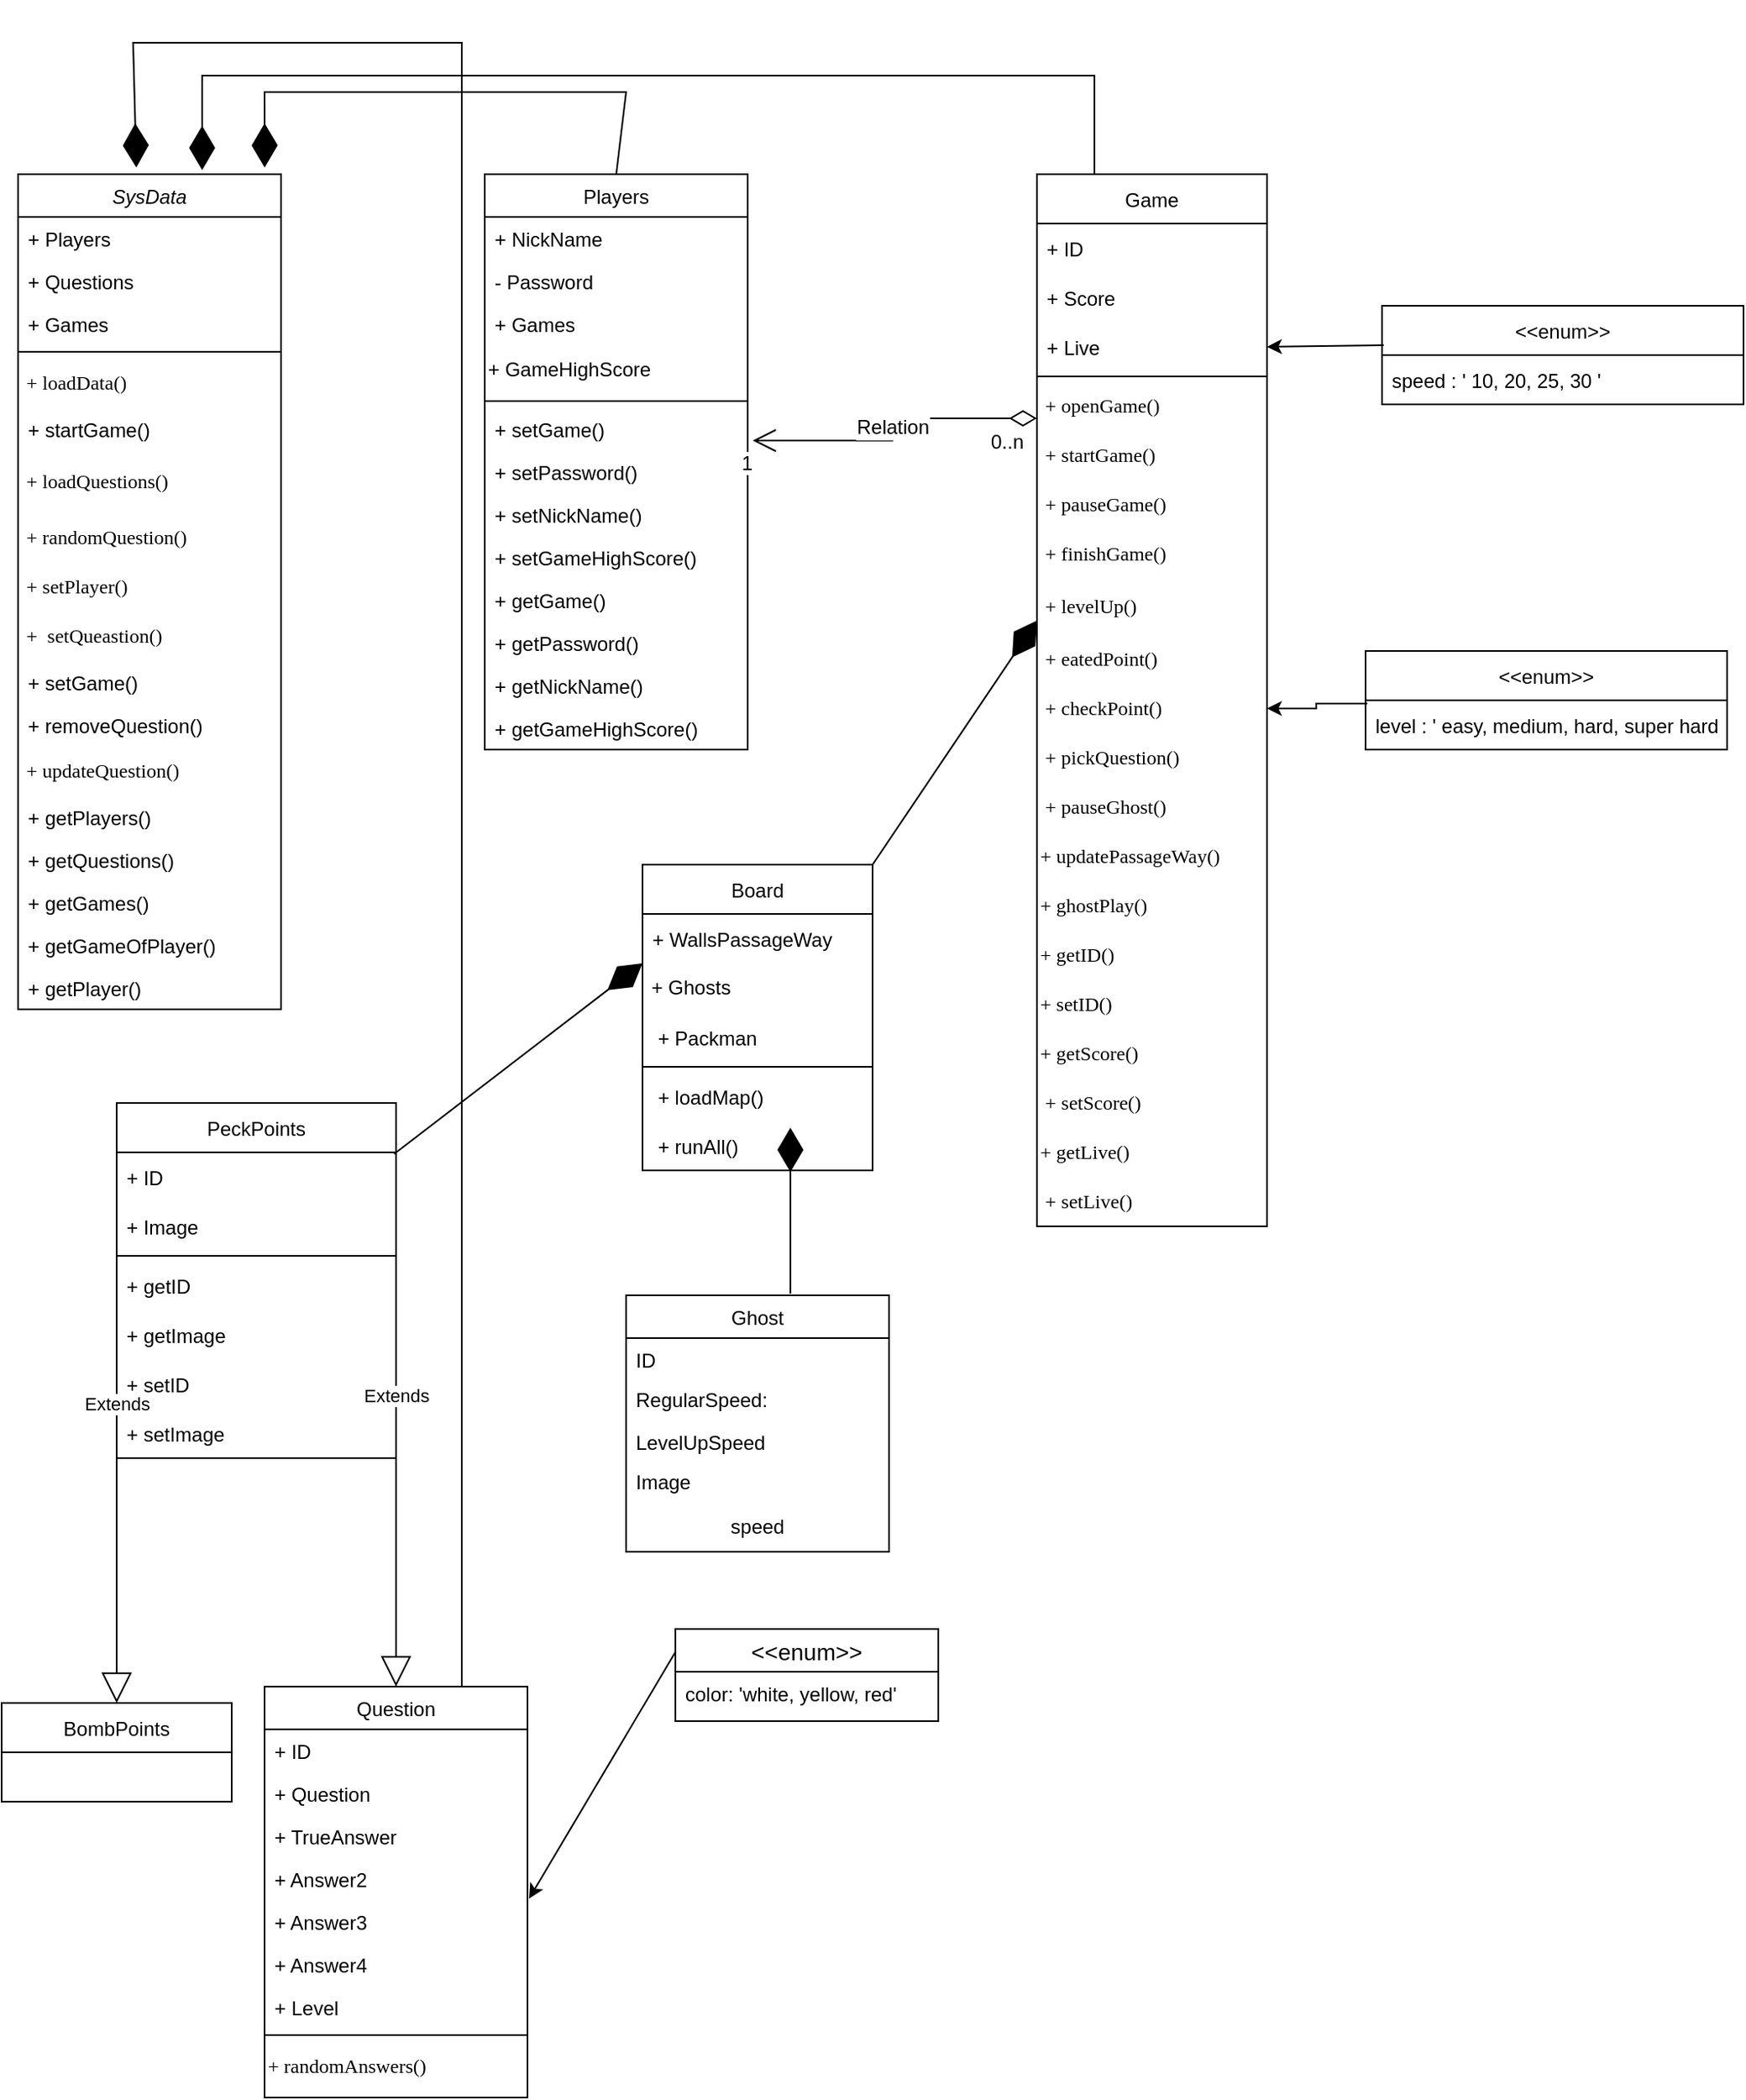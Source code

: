 <mxfile version="15.7.0" type="github">
  <diagram id="C5RBs43oDa-KdzZeNtuy" name="Page-1">
    <mxGraphModel dx="1773" dy="1814" grid="1" gridSize="10" guides="1" tooltips="1" connect="1" arrows="1" fold="1" page="1" pageScale="1" pageWidth="827" pageHeight="1169" math="0" shadow="0">
      <root>
        <mxCell id="WIyWlLk6GJQsqaUBKTNV-0" />
        <mxCell id="WIyWlLk6GJQsqaUBKTNV-1" parent="WIyWlLk6GJQsqaUBKTNV-0" />
        <mxCell id="zkfFHV4jXpPFQw0GAbJ--0" value="SysData" style="swimlane;fontStyle=2;align=center;verticalAlign=top;childLayout=stackLayout;horizontal=1;startSize=26;horizontalStack=0;resizeParent=1;resizeLast=0;collapsible=1;marginBottom=0;rounded=0;shadow=0;strokeWidth=1;" parent="WIyWlLk6GJQsqaUBKTNV-1" vertex="1">
          <mxGeometry x="-30" y="20" width="160" height="508" as="geometry">
            <mxRectangle x="230" y="140" width="160" height="26" as="alternateBounds" />
          </mxGeometry>
        </mxCell>
        <mxCell id="zkfFHV4jXpPFQw0GAbJ--1" value="+ Players" style="text;align=left;verticalAlign=top;spacingLeft=4;spacingRight=4;overflow=hidden;rotatable=0;points=[[0,0.5],[1,0.5]];portConstraint=eastwest;" parent="zkfFHV4jXpPFQw0GAbJ--0" vertex="1">
          <mxGeometry y="26" width="160" height="26" as="geometry" />
        </mxCell>
        <mxCell id="zkfFHV4jXpPFQw0GAbJ--2" value="+ Questions" style="text;align=left;verticalAlign=top;spacingLeft=4;spacingRight=4;overflow=hidden;rotatable=0;points=[[0,0.5],[1,0.5]];portConstraint=eastwest;rounded=0;shadow=0;html=0;" parent="zkfFHV4jXpPFQw0GAbJ--0" vertex="1">
          <mxGeometry y="52" width="160" height="26" as="geometry" />
        </mxCell>
        <mxCell id="zkfFHV4jXpPFQw0GAbJ--3" value="+ Games" style="text;align=left;verticalAlign=top;spacingLeft=4;spacingRight=4;overflow=hidden;rotatable=0;points=[[0,0.5],[1,0.5]];portConstraint=eastwest;rounded=0;shadow=0;html=0;" parent="zkfFHV4jXpPFQw0GAbJ--0" vertex="1">
          <mxGeometry y="78" width="160" height="26" as="geometry" />
        </mxCell>
        <mxCell id="zkfFHV4jXpPFQw0GAbJ--4" value="" style="line;html=1;strokeWidth=1;align=left;verticalAlign=middle;spacingTop=-1;spacingLeft=3;spacingRight=3;rotatable=0;labelPosition=right;points=[];portConstraint=eastwest;" parent="zkfFHV4jXpPFQw0GAbJ--0" vertex="1">
          <mxGeometry y="104" width="160" height="8" as="geometry" />
        </mxCell>
        <mxCell id="VODUsRYp1Ze5HDBZDZkg-0" value="&lt;div class=&quot;page&quot; title=&quot;Page 9&quot; style=&quot;font-size: 12px&quot;&gt;&lt;div class=&quot;section&quot; style=&quot;background-color: rgb(255 , 255 , 255) ; font-size: 12px&quot;&gt;&lt;div class=&quot;layoutArea&quot; style=&quot;font-size: 12px&quot;&gt;&lt;div class=&quot;column&quot; style=&quot;font-size: 12px&quot;&gt;&lt;p style=&quot;font-size: 12px&quot;&gt;&lt;span style=&quot;font-family: &amp;#34;arialmt&amp;#34; ; font-size: 12px&quot;&gt;&lt;font style=&quot;font-size: 12px&quot;&gt;&amp;nbsp;+ loadData()&lt;/font&gt;&lt;/span&gt;&lt;/p&gt;&lt;/div&gt;&lt;/div&gt;&lt;/div&gt;&lt;/div&gt;" style="text;html=1;strokeColor=none;fillColor=none;align=left;verticalAlign=middle;whiteSpace=wrap;rounded=0;fontSize=12;" vertex="1" parent="zkfFHV4jXpPFQw0GAbJ--0">
          <mxGeometry y="112" width="160" height="30" as="geometry" />
        </mxCell>
        <mxCell id="zkfFHV4jXpPFQw0GAbJ--5" value="+ startGame()" style="text;align=left;verticalAlign=top;spacingLeft=4;spacingRight=4;overflow=hidden;rotatable=0;points=[[0,0.5],[1,0.5]];portConstraint=eastwest;" parent="zkfFHV4jXpPFQw0GAbJ--0" vertex="1">
          <mxGeometry y="142" width="160" height="26" as="geometry" />
        </mxCell>
        <mxCell id="VODUsRYp1Ze5HDBZDZkg-4" value="&lt;div class=&quot;page&quot; title=&quot;Page 9&quot;&gt;&lt;div class=&quot;section&quot; style=&quot;background-color: rgb(255 , 255 , 255)&quot;&gt;&lt;div class=&quot;layoutArea&quot;&gt;&lt;div class=&quot;column&quot;&gt;&lt;p&gt;&lt;span style=&quot;font-family: &amp;#34;arialmt&amp;#34;&quot;&gt;&lt;font style=&quot;font-size: 12px&quot;&gt;&amp;nbsp;+ loadQuestions()&lt;/font&gt;&lt;/span&gt;&lt;/p&gt;&lt;/div&gt;&lt;/div&gt;&lt;/div&gt;&lt;/div&gt;" style="text;html=1;strokeColor=none;fillColor=none;align=left;verticalAlign=middle;whiteSpace=wrap;rounded=0;" vertex="1" parent="zkfFHV4jXpPFQw0GAbJ--0">
          <mxGeometry y="168" width="160" height="38" as="geometry" />
        </mxCell>
        <mxCell id="VODUsRYp1Ze5HDBZDZkg-9" value="&lt;div class=&quot;page&quot; title=&quot;Page 9&quot; style=&quot;font-size: 12px&quot;&gt;&lt;div class=&quot;section&quot; style=&quot;background-color: rgb(255 , 255 , 255) ; font-size: 12px&quot;&gt;&lt;div class=&quot;layoutArea&quot; style=&quot;font-size: 12px&quot;&gt;&lt;div class=&quot;column&quot; style=&quot;font-size: 12px&quot;&gt;&lt;div class=&quot;page&quot; title=&quot;Page 9&quot; style=&quot;font-size: 12px&quot;&gt;&lt;div class=&quot;section&quot; style=&quot;font-size: 12px&quot;&gt;&lt;div class=&quot;layoutArea&quot; style=&quot;font-size: 12px&quot;&gt;&lt;div class=&quot;column&quot; style=&quot;font-size: 12px&quot;&gt;&lt;p style=&quot;font-size: 12px&quot;&gt;&lt;span style=&quot;font-size: 12px ; font-family: &amp;#34;arialmt&amp;#34;&quot;&gt;&amp;nbsp;+ randomQuestion()&lt;/span&gt;&lt;/p&gt;&lt;/div&gt;&lt;/div&gt;&lt;/div&gt;&lt;/div&gt;&lt;/div&gt;&lt;/div&gt;&lt;/div&gt;&lt;/div&gt;" style="text;html=1;strokeColor=none;fillColor=none;align=left;verticalAlign=middle;whiteSpace=wrap;rounded=0;fontSize=12;" vertex="1" parent="zkfFHV4jXpPFQw0GAbJ--0">
          <mxGeometry y="206" width="160" height="30" as="geometry" />
        </mxCell>
        <mxCell id="VODUsRYp1Ze5HDBZDZkg-3" value="&lt;div class=&quot;page&quot; title=&quot;Page 9&quot; style=&quot;font-size: 12px&quot;&gt;&lt;div class=&quot;section&quot; style=&quot;background-color: rgb(255 , 255 , 255) ; font-size: 12px&quot;&gt;&lt;div class=&quot;layoutArea&quot; style=&quot;font-size: 12px&quot;&gt;&lt;div class=&quot;column&quot; style=&quot;font-size: 12px&quot;&gt;&lt;p style=&quot;font-size: 12px&quot;&gt;&lt;span style=&quot;font-size: 12px ; font-family: &amp;#34;arialmt&amp;#34;&quot;&gt;&amp;nbsp;+ setPlayer()&lt;/span&gt;&lt;/p&gt;&lt;/div&gt;&lt;/div&gt;&lt;/div&gt;&lt;/div&gt;" style="text;html=1;strokeColor=none;fillColor=none;align=left;verticalAlign=middle;whiteSpace=wrap;rounded=0;fontSize=12;" vertex="1" parent="zkfFHV4jXpPFQw0GAbJ--0">
          <mxGeometry y="236" width="160" height="30" as="geometry" />
        </mxCell>
        <mxCell id="VODUsRYp1Ze5HDBZDZkg-5" value="&lt;div class=&quot;page&quot; title=&quot;Page 9&quot; style=&quot;font-size: 12px&quot;&gt;&lt;div class=&quot;section&quot; style=&quot;background-color: rgb(255 , 255 , 255) ; font-size: 12px&quot;&gt;&lt;div class=&quot;layoutArea&quot; style=&quot;font-size: 12px&quot;&gt;&lt;div class=&quot;column&quot; style=&quot;font-size: 12px&quot;&gt;&lt;p style=&quot;font-size: 12px&quot;&gt;&lt;span style=&quot;font-size: 12px ; font-family: &amp;#34;arialmt&amp;#34;&quot;&gt;&amp;nbsp;+ &amp;nbsp;setQueastion()&lt;/span&gt;&lt;/p&gt;&lt;/div&gt;&lt;/div&gt;&lt;/div&gt;&lt;/div&gt;" style="text;html=1;strokeColor=none;fillColor=none;align=left;verticalAlign=middle;whiteSpace=wrap;rounded=0;fontSize=12;" vertex="1" parent="zkfFHV4jXpPFQw0GAbJ--0">
          <mxGeometry y="266" width="160" height="30" as="geometry" />
        </mxCell>
        <mxCell id="VODUsRYp1Ze5HDBZDZkg-91" value="+ setGame()" style="text;align=left;verticalAlign=top;spacingLeft=4;spacingRight=4;overflow=hidden;rotatable=0;points=[[0,0.5],[1,0.5]];portConstraint=eastwest;" vertex="1" parent="zkfFHV4jXpPFQw0GAbJ--0">
          <mxGeometry y="296" width="160" height="26" as="geometry" />
        </mxCell>
        <mxCell id="VODUsRYp1Ze5HDBZDZkg-6" value="+ removeQuestion()" style="text;align=left;verticalAlign=top;spacingLeft=4;spacingRight=4;overflow=hidden;rotatable=0;points=[[0,0.5],[1,0.5]];portConstraint=eastwest;" vertex="1" parent="zkfFHV4jXpPFQw0GAbJ--0">
          <mxGeometry y="322" width="160" height="26" as="geometry" />
        </mxCell>
        <mxCell id="VODUsRYp1Ze5HDBZDZkg-7" value="&lt;div class=&quot;page&quot; title=&quot;Page 9&quot; style=&quot;font-size: 12px&quot;&gt;&lt;div class=&quot;section&quot; style=&quot;background-color: rgb(255 , 255 , 255) ; font-size: 12px&quot;&gt;&lt;div class=&quot;layoutArea&quot; style=&quot;font-size: 12px&quot;&gt;&lt;div class=&quot;column&quot; style=&quot;font-size: 12px&quot;&gt;&lt;p style=&quot;font-size: 12px&quot;&gt;&lt;span style=&quot;font-size: 12px ; font-family: &amp;#34;arialmt&amp;#34;&quot;&gt;&amp;nbsp;+ updateQuestion()&lt;/span&gt;&lt;/p&gt;&lt;/div&gt;&lt;/div&gt;&lt;/div&gt;&lt;/div&gt;" style="text;html=1;strokeColor=none;fillColor=none;align=left;verticalAlign=middle;whiteSpace=wrap;rounded=0;fontSize=12;" vertex="1" parent="zkfFHV4jXpPFQw0GAbJ--0">
          <mxGeometry y="348" width="160" height="30" as="geometry" />
        </mxCell>
        <mxCell id="VODUsRYp1Ze5HDBZDZkg-10" value="+ getPlayers()" style="text;align=left;verticalAlign=top;spacingLeft=4;spacingRight=4;overflow=hidden;rotatable=0;points=[[0,0.5],[1,0.5]];portConstraint=eastwest;" vertex="1" parent="zkfFHV4jXpPFQw0GAbJ--0">
          <mxGeometry y="378" width="160" height="26" as="geometry" />
        </mxCell>
        <mxCell id="VODUsRYp1Ze5HDBZDZkg-82" value="+ getQuestions()" style="text;align=left;verticalAlign=top;spacingLeft=4;spacingRight=4;overflow=hidden;rotatable=0;points=[[0,0.5],[1,0.5]];portConstraint=eastwest;" vertex="1" parent="zkfFHV4jXpPFQw0GAbJ--0">
          <mxGeometry y="404" width="160" height="26" as="geometry" />
        </mxCell>
        <mxCell id="VODUsRYp1Ze5HDBZDZkg-83" value="+ getGames()" style="text;align=left;verticalAlign=top;spacingLeft=4;spacingRight=4;overflow=hidden;rotatable=0;points=[[0,0.5],[1,0.5]];portConstraint=eastwest;" vertex="1" parent="zkfFHV4jXpPFQw0GAbJ--0">
          <mxGeometry y="430" width="160" height="26" as="geometry" />
        </mxCell>
        <mxCell id="VODUsRYp1Ze5HDBZDZkg-84" value="+ getGameOfPlayer()" style="text;align=left;verticalAlign=top;spacingLeft=4;spacingRight=4;overflow=hidden;rotatable=0;points=[[0,0.5],[1,0.5]];portConstraint=eastwest;" vertex="1" parent="zkfFHV4jXpPFQw0GAbJ--0">
          <mxGeometry y="456" width="160" height="26" as="geometry" />
        </mxCell>
        <mxCell id="VODUsRYp1Ze5HDBZDZkg-85" value="+ getPlayer()" style="text;align=left;verticalAlign=top;spacingLeft=4;spacingRight=4;overflow=hidden;rotatable=0;points=[[0,0.5],[1,0.5]];portConstraint=eastwest;" vertex="1" parent="zkfFHV4jXpPFQw0GAbJ--0">
          <mxGeometry y="482" width="160" height="26" as="geometry" />
        </mxCell>
        <mxCell id="zkfFHV4jXpPFQw0GAbJ--6" value="Question" style="swimlane;fontStyle=0;align=center;verticalAlign=top;childLayout=stackLayout;horizontal=1;startSize=26;horizontalStack=0;resizeParent=1;resizeLast=0;collapsible=1;marginBottom=0;rounded=0;shadow=0;strokeWidth=1;" parent="WIyWlLk6GJQsqaUBKTNV-1" vertex="1">
          <mxGeometry x="120" y="940" width="160" height="250" as="geometry">
            <mxRectangle x="130" y="380" width="160" height="26" as="alternateBounds" />
          </mxGeometry>
        </mxCell>
        <mxCell id="zkfFHV4jXpPFQw0GAbJ--8" value="+ ID" style="text;align=left;verticalAlign=top;spacingLeft=4;spacingRight=4;overflow=hidden;rotatable=0;points=[[0,0.5],[1,0.5]];portConstraint=eastwest;rounded=0;shadow=0;html=0;" parent="zkfFHV4jXpPFQw0GAbJ--6" vertex="1">
          <mxGeometry y="26" width="160" height="26" as="geometry" />
        </mxCell>
        <mxCell id="zkfFHV4jXpPFQw0GAbJ--7" value="+ Question" style="text;align=left;verticalAlign=top;spacingLeft=4;spacingRight=4;overflow=hidden;rotatable=0;points=[[0,0.5],[1,0.5]];portConstraint=eastwest;" parent="zkfFHV4jXpPFQw0GAbJ--6" vertex="1">
          <mxGeometry y="52" width="160" height="26" as="geometry" />
        </mxCell>
        <mxCell id="zkfFHV4jXpPFQw0GAbJ--11" value="+ TrueAnswer" style="text;align=left;verticalAlign=top;spacingLeft=4;spacingRight=4;overflow=hidden;rotatable=0;points=[[0,0.5],[1,0.5]];portConstraint=eastwest;" parent="zkfFHV4jXpPFQw0GAbJ--6" vertex="1">
          <mxGeometry y="78" width="160" height="26" as="geometry" />
        </mxCell>
        <mxCell id="VODUsRYp1Ze5HDBZDZkg-17" value="+ Answer2" style="text;align=left;verticalAlign=top;spacingLeft=4;spacingRight=4;overflow=hidden;rotatable=0;points=[[0,0.5],[1,0.5]];portConstraint=eastwest;" vertex="1" parent="zkfFHV4jXpPFQw0GAbJ--6">
          <mxGeometry y="104" width="160" height="26" as="geometry" />
        </mxCell>
        <mxCell id="VODUsRYp1Ze5HDBZDZkg-18" value="+ Answer3" style="text;align=left;verticalAlign=top;spacingLeft=4;spacingRight=4;overflow=hidden;rotatable=0;points=[[0,0.5],[1,0.5]];portConstraint=eastwest;rounded=0;shadow=0;html=0;" vertex="1" parent="zkfFHV4jXpPFQw0GAbJ--6">
          <mxGeometry y="130" width="160" height="26" as="geometry" />
        </mxCell>
        <mxCell id="VODUsRYp1Ze5HDBZDZkg-19" value="+ Answer4" style="text;align=left;verticalAlign=top;spacingLeft=4;spacingRight=4;overflow=hidden;rotatable=0;points=[[0,0.5],[1,0.5]];portConstraint=eastwest;rounded=0;shadow=0;html=0;" vertex="1" parent="zkfFHV4jXpPFQw0GAbJ--6">
          <mxGeometry y="156" width="160" height="26" as="geometry" />
        </mxCell>
        <mxCell id="VODUsRYp1Ze5HDBZDZkg-20" value="+ Level" style="text;align=left;verticalAlign=top;spacingLeft=4;spacingRight=4;overflow=hidden;rotatable=0;points=[[0,0.5],[1,0.5]];portConstraint=eastwest;" vertex="1" parent="zkfFHV4jXpPFQw0GAbJ--6">
          <mxGeometry y="182" width="160" height="26" as="geometry" />
        </mxCell>
        <mxCell id="zkfFHV4jXpPFQw0GAbJ--9" value="" style="line;html=1;strokeWidth=1;align=left;verticalAlign=middle;spacingTop=-1;spacingLeft=3;spacingRight=3;rotatable=0;labelPosition=right;points=[];portConstraint=eastwest;" parent="zkfFHV4jXpPFQw0GAbJ--6" vertex="1">
          <mxGeometry y="208" width="160" height="8" as="geometry" />
        </mxCell>
        <mxCell id="VODUsRYp1Ze5HDBZDZkg-21" value="&lt;div class=&quot;page&quot; title=&quot;Page 10&quot; style=&quot;font-size: 12px&quot;&gt;&lt;div class=&quot;section&quot; style=&quot;background-color: rgb(255 , 255 , 255) ; font-size: 12px&quot;&gt;&lt;div class=&quot;layoutArea&quot; style=&quot;font-size: 12px&quot;&gt;&lt;div class=&quot;column&quot; style=&quot;font-size: 12px&quot;&gt;&lt;p style=&quot;font-size: 12px&quot;&gt;&lt;span style=&quot;font-size: 12px ; font-family: &amp;#34;arialmt&amp;#34;&quot;&gt;+ randomAnswers()&lt;/span&gt;&lt;/p&gt;&lt;/div&gt;&lt;/div&gt;&lt;/div&gt;&lt;/div&gt;" style="text;html=1;strokeColor=none;fillColor=none;align=left;verticalAlign=middle;whiteSpace=wrap;rounded=0;fontSize=12;" vertex="1" parent="zkfFHV4jXpPFQw0GAbJ--6">
          <mxGeometry y="216" width="160" height="30" as="geometry" />
        </mxCell>
        <mxCell id="zkfFHV4jXpPFQw0GAbJ--13" value="Ghost" style="swimlane;fontStyle=0;align=center;verticalAlign=top;childLayout=stackLayout;horizontal=1;startSize=26;horizontalStack=0;resizeParent=1;resizeLast=0;collapsible=1;marginBottom=0;rounded=0;shadow=0;strokeWidth=1;" parent="WIyWlLk6GJQsqaUBKTNV-1" vertex="1">
          <mxGeometry x="340" y="702" width="160" height="156" as="geometry">
            <mxRectangle x="340" y="380" width="170" height="26" as="alternateBounds" />
          </mxGeometry>
        </mxCell>
        <mxCell id="zkfFHV4jXpPFQw0GAbJ--14" value="ID" style="text;align=left;verticalAlign=top;spacingLeft=4;spacingRight=4;overflow=hidden;rotatable=0;points=[[0,0.5],[1,0.5]];portConstraint=eastwest;" parent="zkfFHV4jXpPFQw0GAbJ--13" vertex="1">
          <mxGeometry y="26" width="160" height="24" as="geometry" />
        </mxCell>
        <mxCell id="VODUsRYp1Ze5HDBZDZkg-14" value="RegularSpeed:" style="text;align=left;verticalAlign=top;spacingLeft=4;spacingRight=4;overflow=hidden;rotatable=0;points=[[0,0.5],[1,0.5]];portConstraint=eastwest;" vertex="1" parent="zkfFHV4jXpPFQw0GAbJ--13">
          <mxGeometry y="50" width="160" height="26" as="geometry" />
        </mxCell>
        <mxCell id="VODUsRYp1Ze5HDBZDZkg-15" value="LevelUpSpeed" style="text;align=left;verticalAlign=top;spacingLeft=4;spacingRight=4;overflow=hidden;rotatable=0;points=[[0,0.5],[1,0.5]];portConstraint=eastwest;" vertex="1" parent="zkfFHV4jXpPFQw0GAbJ--13">
          <mxGeometry y="76" width="160" height="24" as="geometry" />
        </mxCell>
        <mxCell id="VODUsRYp1Ze5HDBZDZkg-16" value="Image" style="text;align=left;verticalAlign=top;spacingLeft=4;spacingRight=4;overflow=hidden;rotatable=0;points=[[0,0.5],[1,0.5]];portConstraint=eastwest;" vertex="1" parent="zkfFHV4jXpPFQw0GAbJ--13">
          <mxGeometry y="100" width="160" height="26" as="geometry" />
        </mxCell>
        <mxCell id="VODUsRYp1Ze5HDBZDZkg-66" value="speed" style="text;html=1;strokeColor=none;fillColor=none;align=center;verticalAlign=middle;whiteSpace=wrap;rounded=0;" vertex="1" parent="zkfFHV4jXpPFQw0GAbJ--13">
          <mxGeometry y="126" width="160" height="30" as="geometry" />
        </mxCell>
        <mxCell id="zkfFHV4jXpPFQw0GAbJ--17" value="Players" style="swimlane;fontStyle=0;align=center;verticalAlign=top;childLayout=stackLayout;horizontal=1;startSize=26;horizontalStack=0;resizeParent=1;resizeLast=0;collapsible=1;marginBottom=0;rounded=0;shadow=0;strokeWidth=1;" parent="WIyWlLk6GJQsqaUBKTNV-1" vertex="1">
          <mxGeometry x="254" y="20" width="160" height="350" as="geometry">
            <mxRectangle x="550" y="140" width="160" height="26" as="alternateBounds" />
          </mxGeometry>
        </mxCell>
        <mxCell id="zkfFHV4jXpPFQw0GAbJ--18" value="+ NickName" style="text;align=left;verticalAlign=top;spacingLeft=4;spacingRight=4;overflow=hidden;rotatable=0;points=[[0,0.5],[1,0.5]];portConstraint=eastwest;" parent="zkfFHV4jXpPFQw0GAbJ--17" vertex="1">
          <mxGeometry y="26" width="160" height="26" as="geometry" />
        </mxCell>
        <mxCell id="VODUsRYp1Ze5HDBZDZkg-11" value="- Password" style="text;align=left;verticalAlign=top;spacingLeft=4;spacingRight=4;overflow=hidden;rotatable=0;points=[[0,0.5],[1,0.5]];portConstraint=eastwest;rounded=0;shadow=0;html=0;" vertex="1" parent="zkfFHV4jXpPFQw0GAbJ--17">
          <mxGeometry y="52" width="160" height="26" as="geometry" />
        </mxCell>
        <mxCell id="zkfFHV4jXpPFQw0GAbJ--19" value="+ Games" style="text;align=left;verticalAlign=top;spacingLeft=4;spacingRight=4;overflow=hidden;rotatable=0;points=[[0,0.5],[1,0.5]];portConstraint=eastwest;rounded=0;shadow=0;html=0;" parent="zkfFHV4jXpPFQw0GAbJ--17" vertex="1">
          <mxGeometry y="78" width="160" height="26" as="geometry" />
        </mxCell>
        <mxCell id="VODUsRYp1Ze5HDBZDZkg-13" value="+ GameHighScore" style="text;html=1;strokeColor=none;fillColor=none;align=left;verticalAlign=middle;whiteSpace=wrap;rounded=0;" vertex="1" parent="zkfFHV4jXpPFQw0GAbJ--17">
          <mxGeometry y="104" width="160" height="30" as="geometry" />
        </mxCell>
        <mxCell id="zkfFHV4jXpPFQw0GAbJ--23" value="" style="line;html=1;strokeWidth=1;align=left;verticalAlign=middle;spacingTop=-1;spacingLeft=3;spacingRight=3;rotatable=0;labelPosition=right;points=[];portConstraint=eastwest;" parent="zkfFHV4jXpPFQw0GAbJ--17" vertex="1">
          <mxGeometry y="134" width="160" height="8" as="geometry" />
        </mxCell>
        <mxCell id="zkfFHV4jXpPFQw0GAbJ--25" value="+ setGame()" style="text;align=left;verticalAlign=top;spacingLeft=4;spacingRight=4;overflow=hidden;rotatable=0;points=[[0,0.5],[1,0.5]];portConstraint=eastwest;" parent="zkfFHV4jXpPFQw0GAbJ--17" vertex="1">
          <mxGeometry y="142" width="160" height="26" as="geometry" />
        </mxCell>
        <mxCell id="VODUsRYp1Ze5HDBZDZkg-97" value="+ setPassword()" style="text;align=left;verticalAlign=top;spacingLeft=4;spacingRight=4;overflow=hidden;rotatable=0;points=[[0,0.5],[1,0.5]];portConstraint=eastwest;" vertex="1" parent="zkfFHV4jXpPFQw0GAbJ--17">
          <mxGeometry y="168" width="160" height="26" as="geometry" />
        </mxCell>
        <mxCell id="VODUsRYp1Ze5HDBZDZkg-98" value="+ setNickName()" style="text;align=left;verticalAlign=top;spacingLeft=4;spacingRight=4;overflow=hidden;rotatable=0;points=[[0,0.5],[1,0.5]];portConstraint=eastwest;" vertex="1" parent="zkfFHV4jXpPFQw0GAbJ--17">
          <mxGeometry y="194" width="160" height="26" as="geometry" />
        </mxCell>
        <mxCell id="VODUsRYp1Ze5HDBZDZkg-99" value="+ setGameHighScore()" style="text;align=left;verticalAlign=top;spacingLeft=4;spacingRight=4;overflow=hidden;rotatable=0;points=[[0,0.5],[1,0.5]];portConstraint=eastwest;" vertex="1" parent="zkfFHV4jXpPFQw0GAbJ--17">
          <mxGeometry y="220" width="160" height="26" as="geometry" />
        </mxCell>
        <mxCell id="VODUsRYp1Ze5HDBZDZkg-100" value="+ getGame()" style="text;align=left;verticalAlign=top;spacingLeft=4;spacingRight=4;overflow=hidden;rotatable=0;points=[[0,0.5],[1,0.5]];portConstraint=eastwest;" vertex="1" parent="zkfFHV4jXpPFQw0GAbJ--17">
          <mxGeometry y="246" width="160" height="26" as="geometry" />
        </mxCell>
        <mxCell id="VODUsRYp1Ze5HDBZDZkg-101" value="+ getPassword()" style="text;align=left;verticalAlign=top;spacingLeft=4;spacingRight=4;overflow=hidden;rotatable=0;points=[[0,0.5],[1,0.5]];portConstraint=eastwest;" vertex="1" parent="zkfFHV4jXpPFQw0GAbJ--17">
          <mxGeometry y="272" width="160" height="26" as="geometry" />
        </mxCell>
        <mxCell id="VODUsRYp1Ze5HDBZDZkg-102" value="+ getNickName()" style="text;align=left;verticalAlign=top;spacingLeft=4;spacingRight=4;overflow=hidden;rotatable=0;points=[[0,0.5],[1,0.5]];portConstraint=eastwest;" vertex="1" parent="zkfFHV4jXpPFQw0GAbJ--17">
          <mxGeometry y="298" width="160" height="26" as="geometry" />
        </mxCell>
        <mxCell id="VODUsRYp1Ze5HDBZDZkg-103" value="+ getGameHighScore()" style="text;align=left;verticalAlign=top;spacingLeft=4;spacingRight=4;overflow=hidden;rotatable=0;points=[[0,0.5],[1,0.5]];portConstraint=eastwest;" vertex="1" parent="zkfFHV4jXpPFQw0GAbJ--17">
          <mxGeometry y="324" width="160" height="26" as="geometry" />
        </mxCell>
        <mxCell id="VODUsRYp1Ze5HDBZDZkg-22" value="Game" style="swimlane;fontStyle=0;childLayout=stackLayout;horizontal=1;startSize=30;horizontalStack=0;resizeParent=1;resizeParentMax=0;resizeLast=0;collapsible=1;marginBottom=0;" vertex="1" parent="WIyWlLk6GJQsqaUBKTNV-1">
          <mxGeometry x="590" y="20" width="140" height="640" as="geometry" />
        </mxCell>
        <mxCell id="VODUsRYp1Ze5HDBZDZkg-23" value="+ ID" style="text;strokeColor=none;fillColor=none;align=left;verticalAlign=middle;spacingLeft=4;spacingRight=4;overflow=hidden;points=[[0,0.5],[1,0.5]];portConstraint=eastwest;rotatable=0;" vertex="1" parent="VODUsRYp1Ze5HDBZDZkg-22">
          <mxGeometry y="30" width="140" height="30" as="geometry" />
        </mxCell>
        <mxCell id="VODUsRYp1Ze5HDBZDZkg-26" value="+ Score" style="text;strokeColor=none;fillColor=none;align=left;verticalAlign=middle;spacingLeft=4;spacingRight=4;overflow=hidden;points=[[0,0.5],[1,0.5]];portConstraint=eastwest;rotatable=0;" vertex="1" parent="VODUsRYp1Ze5HDBZDZkg-22">
          <mxGeometry y="60" width="140" height="30" as="geometry" />
        </mxCell>
        <mxCell id="VODUsRYp1Ze5HDBZDZkg-27" value="+ Live" style="text;strokeColor=none;fillColor=none;align=left;verticalAlign=middle;spacingLeft=4;spacingRight=4;overflow=hidden;points=[[0,0.5],[1,0.5]];portConstraint=eastwest;rotatable=0;" vertex="1" parent="VODUsRYp1Ze5HDBZDZkg-22">
          <mxGeometry y="90" width="140" height="30" as="geometry" />
        </mxCell>
        <mxCell id="zkfFHV4jXpPFQw0GAbJ--15" value="" style="line;html=1;strokeWidth=1;align=left;verticalAlign=middle;spacingTop=-1;spacingLeft=3;spacingRight=3;rotatable=0;labelPosition=right;points=[];portConstraint=eastwest;" parent="VODUsRYp1Ze5HDBZDZkg-22" vertex="1">
          <mxGeometry y="120" width="140" height="6" as="geometry" />
        </mxCell>
        <mxCell id="VODUsRYp1Ze5HDBZDZkg-30" value="&lt;div class=&quot;page&quot; title=&quot;Page 11&quot;&gt;&lt;div class=&quot;section&quot; style=&quot;background-color: rgb(255 , 255 , 255)&quot;&gt;&lt;div class=&quot;layoutArea&quot;&gt;&lt;div class=&quot;column&quot;&gt;&lt;p&gt;&lt;span style=&quot;font-family: &amp;#34;arialmt&amp;#34;&quot;&gt;&amp;nbsp;+ openGame()&lt;/span&gt;&lt;/p&gt;&lt;/div&gt;&lt;/div&gt;&lt;/div&gt;&lt;/div&gt;" style="text;html=1;strokeColor=none;fillColor=none;align=left;verticalAlign=middle;whiteSpace=wrap;rounded=0;" vertex="1" parent="VODUsRYp1Ze5HDBZDZkg-22">
          <mxGeometry y="126" width="140" height="30" as="geometry" />
        </mxCell>
        <mxCell id="VODUsRYp1Ze5HDBZDZkg-31" value="&lt;div class=&quot;page&quot; title=&quot;Page 11&quot;&gt;&lt;div class=&quot;section&quot; style=&quot;background-color: rgb(255 , 255 , 255)&quot;&gt;&lt;div class=&quot;layoutArea&quot;&gt;&lt;div class=&quot;column&quot;&gt;&lt;div class=&quot;page&quot; title=&quot;Page 11&quot;&gt;&lt;div class=&quot;section&quot;&gt;&lt;div class=&quot;layoutArea&quot;&gt;&lt;div class=&quot;column&quot;&gt;&lt;p&gt;&lt;span style=&quot;font-family: &amp;#34;arialmt&amp;#34;&quot;&gt;&lt;font style=&quot;font-size: 12px&quot;&gt;&amp;nbsp;+ startGame()&lt;/font&gt;&lt;/span&gt;&lt;/p&gt;&lt;/div&gt;&lt;/div&gt;&lt;/div&gt;&lt;/div&gt;&lt;/div&gt;&lt;/div&gt;&lt;/div&gt;&lt;/div&gt;" style="text;html=1;strokeColor=none;fillColor=none;align=left;verticalAlign=middle;whiteSpace=wrap;rounded=0;" vertex="1" parent="VODUsRYp1Ze5HDBZDZkg-22">
          <mxGeometry y="156" width="140" height="30" as="geometry" />
        </mxCell>
        <mxCell id="VODUsRYp1Ze5HDBZDZkg-32" value="&lt;div class=&quot;page&quot; title=&quot;Page 11&quot; style=&quot;font-size: 12px&quot;&gt;&lt;div class=&quot;section&quot; style=&quot;background-color: rgb(255 , 255 , 255) ; font-size: 12px&quot;&gt;&lt;div class=&quot;layoutArea&quot; style=&quot;font-size: 12px&quot;&gt;&lt;div class=&quot;column&quot; style=&quot;font-size: 12px&quot;&gt;&lt;div class=&quot;page&quot; title=&quot;Page 11&quot; style=&quot;font-size: 12px&quot;&gt;&lt;div class=&quot;section&quot; style=&quot;font-size: 12px&quot;&gt;&lt;div class=&quot;layoutArea&quot; style=&quot;font-size: 12px&quot;&gt;&lt;div class=&quot;column&quot; style=&quot;font-size: 12px&quot;&gt;&lt;p style=&quot;font-size: 12px&quot;&gt;&lt;span style=&quot;font-size: 12px ; font-family: &amp;#34;arialmt&amp;#34;&quot;&gt;&amp;nbsp;+ pauseGame()&lt;/span&gt;&lt;/p&gt;&lt;/div&gt;&lt;/div&gt;&lt;/div&gt;&lt;/div&gt;&lt;/div&gt;&lt;/div&gt;&lt;/div&gt;&lt;/div&gt;" style="text;html=1;strokeColor=none;fillColor=none;align=left;verticalAlign=middle;whiteSpace=wrap;rounded=0;fontSize=12;" vertex="1" parent="VODUsRYp1Ze5HDBZDZkg-22">
          <mxGeometry y="186" width="140" height="30" as="geometry" />
        </mxCell>
        <mxCell id="VODUsRYp1Ze5HDBZDZkg-33" value="&lt;div class=&quot;page&quot; title=&quot;Page 11&quot;&gt;&lt;div class=&quot;section&quot; style=&quot;background-color: rgb(255 , 255 , 255)&quot;&gt;&lt;div class=&quot;layoutArea&quot;&gt;&lt;div class=&quot;column&quot;&gt;&lt;div class=&quot;page&quot; title=&quot;Page 11&quot;&gt;&lt;div class=&quot;section&quot;&gt;&lt;div class=&quot;layoutArea&quot;&gt;&lt;div class=&quot;column&quot;&gt;&lt;p&gt;&lt;span style=&quot;font-family: &amp;#34;arialmt&amp;#34;&quot;&gt;&amp;nbsp;+ finishGame()&lt;/span&gt;&lt;/p&gt;&lt;/div&gt;&lt;/div&gt;&lt;/div&gt;&lt;/div&gt;&lt;/div&gt;&lt;/div&gt;&lt;/div&gt;&lt;/div&gt;" style="text;html=1;strokeColor=none;fillColor=none;align=left;verticalAlign=middle;whiteSpace=wrap;rounded=0;" vertex="1" parent="VODUsRYp1Ze5HDBZDZkg-22">
          <mxGeometry y="216" width="140" height="30" as="geometry" />
        </mxCell>
        <mxCell id="VODUsRYp1Ze5HDBZDZkg-34" value="&lt;div class=&quot;page&quot; title=&quot;Page 11&quot; style=&quot;font-size: 12px&quot;&gt;&lt;div class=&quot;section&quot; style=&quot;background-color: rgb(255 , 255 , 255) ; font-size: 12px&quot;&gt;&lt;div class=&quot;layoutArea&quot; style=&quot;font-size: 12px&quot;&gt;&lt;div class=&quot;column&quot; style=&quot;font-size: 12px&quot;&gt;&lt;div class=&quot;page&quot; title=&quot;Page 11&quot; style=&quot;font-size: 12px&quot;&gt;&lt;div class=&quot;section&quot; style=&quot;font-size: 12px&quot;&gt;&lt;div class=&quot;layoutArea&quot; style=&quot;font-size: 12px&quot;&gt;&lt;div class=&quot;column&quot; style=&quot;font-size: 12px&quot;&gt;&lt;p style=&quot;font-size: 12px&quot;&gt;&lt;span style=&quot;font-size: 12px ; font-family: &amp;#34;arialmt&amp;#34;&quot;&gt;&amp;nbsp;+ levelUp()&lt;/span&gt;&lt;/p&gt;&lt;/div&gt;&lt;/div&gt;&lt;/div&gt;&lt;/div&gt;&lt;/div&gt;&lt;/div&gt;&lt;/div&gt;&lt;/div&gt;" style="text;html=1;strokeColor=none;fillColor=none;align=left;verticalAlign=middle;whiteSpace=wrap;rounded=0;fontSize=12;" vertex="1" parent="VODUsRYp1Ze5HDBZDZkg-22">
          <mxGeometry y="246" width="140" height="34" as="geometry" />
        </mxCell>
        <mxCell id="VODUsRYp1Ze5HDBZDZkg-36" value="&lt;div class=&quot;page&quot; title=&quot;Page 11&quot; style=&quot;font-size: 12px&quot;&gt;&lt;div class=&quot;section&quot; style=&quot;background-color: rgb(255 , 255 , 255) ; font-size: 12px&quot;&gt;&lt;div class=&quot;layoutArea&quot; style=&quot;font-size: 12px&quot;&gt;&lt;div class=&quot;column&quot; style=&quot;font-size: 12px&quot;&gt;&lt;div class=&quot;page&quot; title=&quot;Page 11&quot; style=&quot;font-size: 12px&quot;&gt;&lt;div class=&quot;section&quot; style=&quot;font-size: 12px&quot;&gt;&lt;div class=&quot;layoutArea&quot; style=&quot;font-size: 12px&quot;&gt;&lt;div class=&quot;column&quot; style=&quot;font-size: 12px&quot;&gt;&lt;div class=&quot;page&quot; title=&quot;Page 11&quot; style=&quot;font-size: 12px&quot;&gt;&lt;div class=&quot;section&quot; style=&quot;font-size: 12px&quot;&gt;&lt;div class=&quot;layoutArea&quot; style=&quot;font-size: 12px&quot;&gt;&lt;div class=&quot;column&quot; style=&quot;font-size: 12px&quot;&gt;&lt;p style=&quot;font-size: 12px&quot;&gt;&lt;span style=&quot;font-size: 12px ; font-family: &amp;#34;arialmt&amp;#34;&quot;&gt;&amp;nbsp;+ eatedPoint()&lt;/span&gt;&lt;/p&gt;&lt;/div&gt;&lt;/div&gt;&lt;/div&gt;&lt;/div&gt;&lt;/div&gt;&lt;/div&gt;&lt;/div&gt;&lt;/div&gt;&lt;/div&gt;&lt;/div&gt;&lt;/div&gt;&lt;/div&gt;" style="text;html=1;strokeColor=none;fillColor=none;align=left;verticalAlign=middle;whiteSpace=wrap;rounded=0;fontSize=12;" vertex="1" parent="VODUsRYp1Ze5HDBZDZkg-22">
          <mxGeometry y="280" width="140" height="30" as="geometry" />
        </mxCell>
        <mxCell id="VODUsRYp1Ze5HDBZDZkg-37" value="&lt;div class=&quot;page&quot; title=&quot;Page 11&quot; style=&quot;font-size: 12px&quot;&gt;&lt;div class=&quot;section&quot; style=&quot;background-color: rgb(255 , 255 , 255) ; font-size: 12px&quot;&gt;&lt;div class=&quot;layoutArea&quot; style=&quot;font-size: 12px&quot;&gt;&lt;div class=&quot;column&quot; style=&quot;font-size: 12px&quot;&gt;&lt;div class=&quot;page&quot; title=&quot;Page 11&quot; style=&quot;font-size: 12px&quot;&gt;&lt;div class=&quot;section&quot; style=&quot;font-size: 12px&quot;&gt;&lt;div class=&quot;layoutArea&quot; style=&quot;font-size: 12px&quot;&gt;&lt;div class=&quot;column&quot; style=&quot;font-size: 12px&quot;&gt;&lt;div class=&quot;page&quot; title=&quot;Page 11&quot; style=&quot;font-size: 12px&quot;&gt;&lt;div class=&quot;section&quot; style=&quot;font-size: 12px&quot;&gt;&lt;div class=&quot;layoutArea&quot; style=&quot;font-size: 12px&quot;&gt;&lt;div class=&quot;column&quot; style=&quot;font-size: 12px&quot;&gt;&lt;p style=&quot;font-size: 12px&quot;&gt;&lt;span style=&quot;font-size: 12px ; font-family: &amp;#34;arialmt&amp;#34;&quot;&gt;&amp;nbsp;+ checkPoint()&lt;/span&gt;&lt;/p&gt;&lt;/div&gt;&lt;/div&gt;&lt;/div&gt;&lt;/div&gt;&lt;/div&gt;&lt;/div&gt;&lt;/div&gt;&lt;/div&gt;&lt;/div&gt;&lt;/div&gt;&lt;/div&gt;&lt;/div&gt;" style="text;html=1;strokeColor=none;fillColor=none;align=left;verticalAlign=middle;whiteSpace=wrap;rounded=0;fontSize=12;" vertex="1" parent="VODUsRYp1Ze5HDBZDZkg-22">
          <mxGeometry y="310" width="140" height="30" as="geometry" />
        </mxCell>
        <mxCell id="VODUsRYp1Ze5HDBZDZkg-38" value="&lt;div class=&quot;page&quot; title=&quot;Page 11&quot; style=&quot;font-size: 12px&quot;&gt;&lt;div class=&quot;section&quot; style=&quot;background-color: rgb(255 , 255 , 255) ; font-size: 12px&quot;&gt;&lt;div class=&quot;layoutArea&quot; style=&quot;font-size: 12px&quot;&gt;&lt;div class=&quot;column&quot; style=&quot;font-size: 12px&quot;&gt;&lt;div class=&quot;page&quot; title=&quot;Page 11&quot; style=&quot;font-size: 12px&quot;&gt;&lt;div class=&quot;section&quot; style=&quot;font-size: 12px&quot;&gt;&lt;div class=&quot;layoutArea&quot; style=&quot;font-size: 12px&quot;&gt;&lt;div class=&quot;column&quot; style=&quot;font-size: 12px&quot;&gt;&lt;div class=&quot;page&quot; title=&quot;Page 11&quot; style=&quot;font-size: 12px&quot;&gt;&lt;div class=&quot;section&quot; style=&quot;font-size: 12px&quot;&gt;&lt;div class=&quot;layoutArea&quot; style=&quot;font-size: 12px&quot;&gt;&lt;div class=&quot;column&quot; style=&quot;font-size: 12px&quot;&gt;&lt;div class=&quot;page&quot; title=&quot;Page 11&quot; style=&quot;font-size: 12px&quot;&gt;&lt;div class=&quot;section&quot; style=&quot;font-size: 12px&quot;&gt;&lt;div class=&quot;layoutArea&quot; style=&quot;font-size: 12px&quot;&gt;&lt;div class=&quot;column&quot; style=&quot;font-size: 12px&quot;&gt;&lt;p style=&quot;font-size: 12px&quot;&gt;&lt;span style=&quot;font-size: 12px ; font-family: &amp;#34;arialmt&amp;#34;&quot;&gt;&amp;nbsp;+ pickQuestion()&lt;/span&gt;&lt;/p&gt;&lt;/div&gt;&lt;/div&gt;&lt;/div&gt;&lt;/div&gt;&lt;/div&gt;&lt;/div&gt;&lt;/div&gt;&lt;/div&gt;&lt;/div&gt;&lt;/div&gt;&lt;/div&gt;&lt;/div&gt;&lt;/div&gt;&lt;/div&gt;&lt;/div&gt;&lt;/div&gt;" style="text;html=1;strokeColor=none;fillColor=none;align=left;verticalAlign=middle;whiteSpace=wrap;rounded=0;fontSize=12;" vertex="1" parent="VODUsRYp1Ze5HDBZDZkg-22">
          <mxGeometry y="340" width="140" height="30" as="geometry" />
        </mxCell>
        <mxCell id="VODUsRYp1Ze5HDBZDZkg-40" value="&lt;div class=&quot;page&quot; title=&quot;Page 11&quot; style=&quot;color: rgb(0 , 0 , 0) ; font-style: normal ; font-weight: normal ; letter-spacing: normal ; text-indent: 0px ; text-transform: none ; word-spacing: 0px ; text-decoration: none ; font-size: 12px&quot;&gt;&lt;div class=&quot;section&quot; style=&quot;background-color: rgb(255 , 255 , 255) ; font-size: 12px&quot;&gt;&lt;div class=&quot;layoutArea&quot; style=&quot;font-size: 12px&quot;&gt;&lt;div class=&quot;column&quot; style=&quot;font-size: 12px&quot;&gt;&lt;p style=&quot;font-size: 12px&quot;&gt;&lt;span style=&quot;font-size: 12px ; font-family: &amp;#34;arialmt&amp;#34;&quot;&gt;&amp;nbsp;+ pauseGhost()&lt;/span&gt;&lt;/p&gt;&lt;/div&gt;&lt;/div&gt;&lt;/div&gt;&lt;/div&gt;" style="text;html=1;strokeColor=none;fillColor=none;align=left;verticalAlign=middle;whiteSpace=wrap;rounded=0;fontSize=12;" vertex="1" parent="VODUsRYp1Ze5HDBZDZkg-22">
          <mxGeometry y="370" width="140" height="30" as="geometry" />
        </mxCell>
        <mxCell id="VODUsRYp1Ze5HDBZDZkg-42" value="&lt;div class=&quot;page&quot; title=&quot;Page 11&quot; style=&quot;font-size: 12px&quot;&gt;&lt;div class=&quot;section&quot; style=&quot;background-color: rgb(255 , 255 , 255) ; font-size: 12px&quot;&gt;&lt;div class=&quot;layoutArea&quot; style=&quot;font-size: 12px&quot;&gt;&lt;div class=&quot;column&quot; style=&quot;font-size: 12px&quot;&gt;&lt;div class=&quot;page&quot; title=&quot;Page 11&quot; style=&quot;font-size: 12px&quot;&gt;&lt;div class=&quot;section&quot; style=&quot;font-size: 12px&quot;&gt;&lt;div class=&quot;layoutArea&quot; style=&quot;font-size: 12px&quot;&gt;&lt;div class=&quot;column&quot; style=&quot;font-size: 12px&quot;&gt;&lt;div class=&quot;page&quot; title=&quot;Page 11&quot; style=&quot;font-size: 12px&quot;&gt;&lt;div class=&quot;section&quot; style=&quot;font-size: 12px&quot;&gt;&lt;div class=&quot;layoutArea&quot; style=&quot;font-size: 12px&quot;&gt;&lt;div class=&quot;column&quot; style=&quot;font-size: 12px&quot;&gt;&lt;div class=&quot;page&quot; title=&quot;Page 11&quot; style=&quot;font-size: 12px&quot;&gt;&lt;div class=&quot;section&quot; style=&quot;font-size: 12px&quot;&gt;&lt;div class=&quot;layoutArea&quot; style=&quot;font-size: 12px&quot;&gt;&lt;div class=&quot;column&quot; style=&quot;font-size: 12px&quot;&gt;&lt;div class=&quot;page&quot; title=&quot;Page 11&quot; style=&quot;font-size: 12px&quot;&gt;&lt;div class=&quot;section&quot; style=&quot;font-size: 12px&quot;&gt;&lt;div class=&quot;layoutArea&quot; style=&quot;font-size: 12px&quot;&gt;&lt;div class=&quot;column&quot; style=&quot;font-size: 12px&quot;&gt;&lt;div class=&quot;page&quot; title=&quot;Page 11&quot; style=&quot;font-size: 12px&quot;&gt;&lt;div class=&quot;section&quot; style=&quot;font-size: 12px&quot;&gt;&lt;div class=&quot;layoutArea&quot; style=&quot;font-size: 12px&quot;&gt;&lt;div class=&quot;column&quot; style=&quot;font-size: 12px&quot;&gt;&lt;p style=&quot;font-size: 12px&quot;&gt;&lt;span style=&quot;font-size: 12px ; font-family: &amp;#34;arialmt&amp;#34;&quot;&gt;+ updatePassageWay()&lt;/span&gt;&lt;/p&gt;&lt;/div&gt;&lt;/div&gt;&lt;/div&gt;&lt;/div&gt;&lt;/div&gt;&lt;/div&gt;&lt;/div&gt;&lt;/div&gt;&lt;/div&gt;&lt;/div&gt;&lt;/div&gt;&lt;/div&gt;&lt;/div&gt;&lt;/div&gt;&lt;/div&gt;&lt;/div&gt;&lt;/div&gt;&lt;/div&gt;&lt;/div&gt;&lt;/div&gt;&lt;/div&gt;&lt;/div&gt;&lt;/div&gt;&lt;/div&gt;" style="text;html=1;strokeColor=none;fillColor=none;align=left;verticalAlign=middle;whiteSpace=wrap;rounded=0;fontSize=12;" vertex="1" parent="VODUsRYp1Ze5HDBZDZkg-22">
          <mxGeometry y="400" width="140" height="30" as="geometry" />
        </mxCell>
        <mxCell id="VODUsRYp1Ze5HDBZDZkg-41" value="&lt;div class=&quot;page&quot; title=&quot;Page 11&quot; style=&quot;font-size: 12px&quot;&gt;&lt;div class=&quot;section&quot; style=&quot;background-color: rgb(255 , 255 , 255) ; font-size: 12px&quot;&gt;&lt;div class=&quot;layoutArea&quot; style=&quot;font-size: 12px&quot;&gt;&lt;div class=&quot;column&quot; style=&quot;font-size: 12px&quot;&gt;&lt;div class=&quot;page&quot; title=&quot;Page 11&quot; style=&quot;font-size: 12px&quot;&gt;&lt;div class=&quot;section&quot; style=&quot;font-size: 12px&quot;&gt;&lt;div class=&quot;layoutArea&quot; style=&quot;font-size: 12px&quot;&gt;&lt;div class=&quot;column&quot; style=&quot;font-size: 12px&quot;&gt;&lt;div class=&quot;page&quot; title=&quot;Page 11&quot; style=&quot;font-size: 12px&quot;&gt;&lt;div class=&quot;section&quot; style=&quot;font-size: 12px&quot;&gt;&lt;div class=&quot;layoutArea&quot; style=&quot;font-size: 12px&quot;&gt;&lt;div class=&quot;column&quot; style=&quot;font-size: 12px&quot;&gt;&lt;div class=&quot;page&quot; title=&quot;Page 11&quot; style=&quot;font-size: 12px&quot;&gt;&lt;div class=&quot;section&quot; style=&quot;font-size: 12px&quot;&gt;&lt;div class=&quot;layoutArea&quot; style=&quot;font-size: 12px&quot;&gt;&lt;div class=&quot;column&quot; style=&quot;font-size: 12px&quot;&gt;&lt;div class=&quot;page&quot; title=&quot;Page 11&quot; style=&quot;font-size: 12px&quot;&gt;&lt;div class=&quot;section&quot; style=&quot;font-size: 12px&quot;&gt;&lt;div class=&quot;layoutArea&quot; style=&quot;font-size: 12px&quot;&gt;&lt;div class=&quot;column&quot; style=&quot;font-size: 12px&quot;&gt;&lt;p style=&quot;font-size: 12px&quot;&gt;&lt;span style=&quot;font-size: 12px ; font-family: &amp;#34;arialmt&amp;#34;&quot;&gt;+ ghostPlay()&lt;/span&gt;&lt;/p&gt;&lt;/div&gt;&lt;/div&gt;&lt;/div&gt;&lt;/div&gt;&lt;/div&gt;&lt;/div&gt;&lt;/div&gt;&lt;/div&gt;&lt;/div&gt;&lt;/div&gt;&lt;/div&gt;&lt;/div&gt;&lt;/div&gt;&lt;/div&gt;&lt;/div&gt;&lt;/div&gt;&lt;/div&gt;&lt;/div&gt;&lt;/div&gt;&lt;/div&gt;" style="text;html=1;strokeColor=none;fillColor=none;align=left;verticalAlign=middle;whiteSpace=wrap;rounded=0;fontSize=12;" vertex="1" parent="VODUsRYp1Ze5HDBZDZkg-22">
          <mxGeometry y="430" width="140" height="30" as="geometry" />
        </mxCell>
        <mxCell id="VODUsRYp1Ze5HDBZDZkg-113" value="&lt;div class=&quot;page&quot; title=&quot;Page 11&quot; style=&quot;font-size: 12px&quot;&gt;&lt;div class=&quot;section&quot; style=&quot;background-color: rgb(255 , 255 , 255) ; font-size: 12px&quot;&gt;&lt;div class=&quot;layoutArea&quot; style=&quot;font-size: 12px&quot;&gt;&lt;div class=&quot;column&quot; style=&quot;font-size: 12px&quot;&gt;&lt;div class=&quot;page&quot; title=&quot;Page 11&quot; style=&quot;font-size: 12px&quot;&gt;&lt;div class=&quot;section&quot; style=&quot;font-size: 12px&quot;&gt;&lt;div class=&quot;layoutArea&quot; style=&quot;font-size: 12px&quot;&gt;&lt;div class=&quot;column&quot; style=&quot;font-size: 12px&quot;&gt;&lt;div class=&quot;page&quot; title=&quot;Page 11&quot; style=&quot;font-size: 12px&quot;&gt;&lt;div class=&quot;section&quot; style=&quot;font-size: 12px&quot;&gt;&lt;div class=&quot;layoutArea&quot; style=&quot;font-size: 12px&quot;&gt;&lt;div class=&quot;column&quot; style=&quot;font-size: 12px&quot;&gt;&lt;div class=&quot;page&quot; title=&quot;Page 11&quot; style=&quot;font-size: 12px&quot;&gt;&lt;div class=&quot;section&quot; style=&quot;font-size: 12px&quot;&gt;&lt;div class=&quot;layoutArea&quot; style=&quot;font-size: 12px&quot;&gt;&lt;div class=&quot;column&quot; style=&quot;font-size: 12px&quot;&gt;&lt;div class=&quot;page&quot; title=&quot;Page 11&quot; style=&quot;font-size: 12px&quot;&gt;&lt;div class=&quot;section&quot; style=&quot;font-size: 12px&quot;&gt;&lt;div class=&quot;layoutArea&quot; style=&quot;font-size: 12px&quot;&gt;&lt;div class=&quot;column&quot; style=&quot;font-size: 12px&quot;&gt;&lt;p style=&quot;font-size: 12px&quot;&gt;&lt;span style=&quot;font-size: 12px ; font-family: &amp;#34;arialmt&amp;#34;&quot;&gt;+ getID()&lt;/span&gt;&lt;/p&gt;&lt;/div&gt;&lt;/div&gt;&lt;/div&gt;&lt;/div&gt;&lt;/div&gt;&lt;/div&gt;&lt;/div&gt;&lt;/div&gt;&lt;/div&gt;&lt;/div&gt;&lt;/div&gt;&lt;/div&gt;&lt;/div&gt;&lt;/div&gt;&lt;/div&gt;&lt;/div&gt;&lt;/div&gt;&lt;/div&gt;&lt;/div&gt;&lt;/div&gt;" style="text;html=1;strokeColor=none;fillColor=none;align=left;verticalAlign=middle;whiteSpace=wrap;rounded=0;fontSize=12;" vertex="1" parent="VODUsRYp1Ze5HDBZDZkg-22">
          <mxGeometry y="460" width="140" height="30" as="geometry" />
        </mxCell>
        <mxCell id="VODUsRYp1Ze5HDBZDZkg-114" value="&lt;div class=&quot;page&quot; title=&quot;Page 11&quot; style=&quot;font-size: 12px&quot;&gt;&lt;div class=&quot;section&quot; style=&quot;background-color: rgb(255 , 255 , 255) ; font-size: 12px&quot;&gt;&lt;div class=&quot;layoutArea&quot; style=&quot;font-size: 12px&quot;&gt;&lt;div class=&quot;column&quot; style=&quot;font-size: 12px&quot;&gt;&lt;div class=&quot;page&quot; title=&quot;Page 11&quot; style=&quot;font-size: 12px&quot;&gt;&lt;div class=&quot;section&quot; style=&quot;font-size: 12px&quot;&gt;&lt;div class=&quot;layoutArea&quot; style=&quot;font-size: 12px&quot;&gt;&lt;div class=&quot;column&quot; style=&quot;font-size: 12px&quot;&gt;&lt;div class=&quot;page&quot; title=&quot;Page 11&quot; style=&quot;font-size: 12px&quot;&gt;&lt;div class=&quot;section&quot; style=&quot;font-size: 12px&quot;&gt;&lt;div class=&quot;layoutArea&quot; style=&quot;font-size: 12px&quot;&gt;&lt;div class=&quot;column&quot; style=&quot;font-size: 12px&quot;&gt;&lt;div class=&quot;page&quot; title=&quot;Page 11&quot; style=&quot;font-size: 12px&quot;&gt;&lt;div class=&quot;section&quot; style=&quot;font-size: 12px&quot;&gt;&lt;div class=&quot;layoutArea&quot; style=&quot;font-size: 12px&quot;&gt;&lt;div class=&quot;column&quot; style=&quot;font-size: 12px&quot;&gt;&lt;div class=&quot;page&quot; title=&quot;Page 11&quot; style=&quot;font-size: 12px&quot;&gt;&lt;div class=&quot;section&quot; style=&quot;font-size: 12px&quot;&gt;&lt;div class=&quot;layoutArea&quot; style=&quot;font-size: 12px&quot;&gt;&lt;div class=&quot;column&quot; style=&quot;font-size: 12px&quot;&gt;&lt;p style=&quot;font-size: 12px&quot;&gt;&lt;span style=&quot;font-size: 12px ; font-family: &amp;#34;arialmt&amp;#34;&quot;&gt;+ setID()&lt;/span&gt;&lt;/p&gt;&lt;/div&gt;&lt;/div&gt;&lt;/div&gt;&lt;/div&gt;&lt;/div&gt;&lt;/div&gt;&lt;/div&gt;&lt;/div&gt;&lt;/div&gt;&lt;/div&gt;&lt;/div&gt;&lt;/div&gt;&lt;/div&gt;&lt;/div&gt;&lt;/div&gt;&lt;/div&gt;&lt;/div&gt;&lt;/div&gt;&lt;/div&gt;&lt;/div&gt;" style="text;html=1;strokeColor=none;fillColor=none;align=left;verticalAlign=middle;whiteSpace=wrap;rounded=0;fontSize=12;" vertex="1" parent="VODUsRYp1Ze5HDBZDZkg-22">
          <mxGeometry y="490" width="140" height="30" as="geometry" />
        </mxCell>
        <mxCell id="VODUsRYp1Ze5HDBZDZkg-115" value="&lt;div class=&quot;page&quot; title=&quot;Page 11&quot; style=&quot;font-size: 12px&quot;&gt;&lt;div class=&quot;section&quot; style=&quot;background-color: rgb(255 , 255 , 255) ; font-size: 12px&quot;&gt;&lt;div class=&quot;layoutArea&quot; style=&quot;font-size: 12px&quot;&gt;&lt;div class=&quot;column&quot; style=&quot;font-size: 12px&quot;&gt;&lt;div class=&quot;page&quot; title=&quot;Page 11&quot; style=&quot;font-size: 12px&quot;&gt;&lt;div class=&quot;section&quot; style=&quot;font-size: 12px&quot;&gt;&lt;div class=&quot;layoutArea&quot; style=&quot;font-size: 12px&quot;&gt;&lt;div class=&quot;column&quot; style=&quot;font-size: 12px&quot;&gt;&lt;div class=&quot;page&quot; title=&quot;Page 11&quot; style=&quot;font-size: 12px&quot;&gt;&lt;div class=&quot;section&quot; style=&quot;font-size: 12px&quot;&gt;&lt;div class=&quot;layoutArea&quot; style=&quot;font-size: 12px&quot;&gt;&lt;div class=&quot;column&quot; style=&quot;font-size: 12px&quot;&gt;&lt;div class=&quot;page&quot; title=&quot;Page 11&quot; style=&quot;font-size: 12px&quot;&gt;&lt;div class=&quot;section&quot; style=&quot;font-size: 12px&quot;&gt;&lt;div class=&quot;layoutArea&quot; style=&quot;font-size: 12px&quot;&gt;&lt;div class=&quot;column&quot; style=&quot;font-size: 12px&quot;&gt;&lt;div class=&quot;page&quot; title=&quot;Page 11&quot; style=&quot;font-size: 12px&quot;&gt;&lt;div class=&quot;section&quot; style=&quot;font-size: 12px&quot;&gt;&lt;div class=&quot;layoutArea&quot; style=&quot;font-size: 12px&quot;&gt;&lt;div class=&quot;column&quot; style=&quot;font-size: 12px&quot;&gt;&lt;p style=&quot;font-size: 12px&quot;&gt;&lt;span style=&quot;font-size: 12px ; font-family: &amp;#34;arialmt&amp;#34;&quot;&gt;+ getScore()&lt;/span&gt;&lt;/p&gt;&lt;/div&gt;&lt;/div&gt;&lt;/div&gt;&lt;/div&gt;&lt;/div&gt;&lt;/div&gt;&lt;/div&gt;&lt;/div&gt;&lt;/div&gt;&lt;/div&gt;&lt;/div&gt;&lt;/div&gt;&lt;/div&gt;&lt;/div&gt;&lt;/div&gt;&lt;/div&gt;&lt;/div&gt;&lt;/div&gt;&lt;/div&gt;&lt;/div&gt;" style="text;html=1;strokeColor=none;fillColor=none;align=left;verticalAlign=middle;whiteSpace=wrap;rounded=0;fontSize=12;" vertex="1" parent="VODUsRYp1Ze5HDBZDZkg-22">
          <mxGeometry y="520" width="140" height="30" as="geometry" />
        </mxCell>
        <mxCell id="VODUsRYp1Ze5HDBZDZkg-39" value="&lt;div class=&quot;page&quot; title=&quot;Page 11&quot; style=&quot;font-size: 12px&quot;&gt;&lt;div class=&quot;section&quot; style=&quot;background-color: rgb(255 , 255 , 255) ; font-size: 12px&quot;&gt;&lt;div class=&quot;layoutArea&quot; style=&quot;font-size: 12px&quot;&gt;&lt;div class=&quot;column&quot; style=&quot;font-size: 12px&quot;&gt;&lt;div class=&quot;page&quot; title=&quot;Page 11&quot; style=&quot;font-size: 12px&quot;&gt;&lt;div class=&quot;section&quot; style=&quot;font-size: 12px&quot;&gt;&lt;div class=&quot;layoutArea&quot; style=&quot;font-size: 12px&quot;&gt;&lt;div class=&quot;column&quot; style=&quot;font-size: 12px&quot;&gt;&lt;div class=&quot;page&quot; title=&quot;Page 11&quot; style=&quot;font-size: 12px&quot;&gt;&lt;div class=&quot;section&quot; style=&quot;font-size: 12px&quot;&gt;&lt;div class=&quot;layoutArea&quot; style=&quot;font-size: 12px&quot;&gt;&lt;div class=&quot;column&quot; style=&quot;font-size: 12px&quot;&gt;&lt;div class=&quot;page&quot; title=&quot;Page 11&quot; style=&quot;font-size: 12px&quot;&gt;&lt;div class=&quot;section&quot; style=&quot;font-size: 12px&quot;&gt;&lt;div class=&quot;layoutArea&quot; style=&quot;font-size: 12px&quot;&gt;&lt;div class=&quot;column&quot; style=&quot;font-size: 12px&quot;&gt;&lt;p style=&quot;font-size: 12px&quot;&gt;&lt;span style=&quot;font-size: 12px ; font-family: &amp;#34;arialmt&amp;#34;&quot;&gt;&amp;nbsp;+ setScore()&lt;/span&gt;&lt;/p&gt;&lt;/div&gt;&lt;/div&gt;&lt;/div&gt;&lt;/div&gt;&lt;/div&gt;&lt;/div&gt;&lt;/div&gt;&lt;/div&gt;&lt;/div&gt;&lt;/div&gt;&lt;/div&gt;&lt;/div&gt;&lt;/div&gt;&lt;/div&gt;&lt;/div&gt;&lt;/div&gt;" style="text;html=1;strokeColor=none;fillColor=none;align=left;verticalAlign=middle;whiteSpace=wrap;rounded=0;fontSize=12;" vertex="1" parent="VODUsRYp1Ze5HDBZDZkg-22">
          <mxGeometry y="550" width="140" height="30" as="geometry" />
        </mxCell>
        <mxCell id="VODUsRYp1Ze5HDBZDZkg-116" value="&lt;div class=&quot;page&quot; title=&quot;Page 11&quot; style=&quot;font-size: 12px&quot;&gt;&lt;div class=&quot;section&quot; style=&quot;background-color: rgb(255 , 255 , 255) ; font-size: 12px&quot;&gt;&lt;div class=&quot;layoutArea&quot; style=&quot;font-size: 12px&quot;&gt;&lt;div class=&quot;column&quot; style=&quot;font-size: 12px&quot;&gt;&lt;div class=&quot;page&quot; title=&quot;Page 11&quot; style=&quot;font-size: 12px&quot;&gt;&lt;div class=&quot;section&quot; style=&quot;font-size: 12px&quot;&gt;&lt;div class=&quot;layoutArea&quot; style=&quot;font-size: 12px&quot;&gt;&lt;div class=&quot;column&quot; style=&quot;font-size: 12px&quot;&gt;&lt;div class=&quot;page&quot; title=&quot;Page 11&quot; style=&quot;font-size: 12px&quot;&gt;&lt;div class=&quot;section&quot; style=&quot;font-size: 12px&quot;&gt;&lt;div class=&quot;layoutArea&quot; style=&quot;font-size: 12px&quot;&gt;&lt;div class=&quot;column&quot; style=&quot;font-size: 12px&quot;&gt;&lt;div class=&quot;page&quot; title=&quot;Page 11&quot; style=&quot;font-size: 12px&quot;&gt;&lt;div class=&quot;section&quot; style=&quot;font-size: 12px&quot;&gt;&lt;div class=&quot;layoutArea&quot; style=&quot;font-size: 12px&quot;&gt;&lt;div class=&quot;column&quot; style=&quot;font-size: 12px&quot;&gt;&lt;div class=&quot;page&quot; title=&quot;Page 11&quot; style=&quot;font-size: 12px&quot;&gt;&lt;div class=&quot;section&quot; style=&quot;font-size: 12px&quot;&gt;&lt;div class=&quot;layoutArea&quot; style=&quot;font-size: 12px&quot;&gt;&lt;div class=&quot;column&quot; style=&quot;font-size: 12px&quot;&gt;&lt;p style=&quot;font-size: 12px&quot;&gt;&lt;span style=&quot;font-size: 12px ; font-family: &amp;#34;arialmt&amp;#34;&quot;&gt;+ getLive()&lt;/span&gt;&lt;/p&gt;&lt;/div&gt;&lt;/div&gt;&lt;/div&gt;&lt;/div&gt;&lt;/div&gt;&lt;/div&gt;&lt;/div&gt;&lt;/div&gt;&lt;/div&gt;&lt;/div&gt;&lt;/div&gt;&lt;/div&gt;&lt;/div&gt;&lt;/div&gt;&lt;/div&gt;&lt;/div&gt;&lt;/div&gt;&lt;/div&gt;&lt;/div&gt;&lt;/div&gt;" style="text;html=1;strokeColor=none;fillColor=none;align=left;verticalAlign=middle;whiteSpace=wrap;rounded=0;fontSize=12;" vertex="1" parent="VODUsRYp1Ze5HDBZDZkg-22">
          <mxGeometry y="580" width="140" height="30" as="geometry" />
        </mxCell>
        <mxCell id="VODUsRYp1Ze5HDBZDZkg-35" value="&lt;div class=&quot;page&quot; title=&quot;Page 11&quot; style=&quot;font-size: 12px&quot;&gt;&lt;div class=&quot;section&quot; style=&quot;background-color: rgb(255 , 255 , 255) ; font-size: 12px&quot;&gt;&lt;div class=&quot;layoutArea&quot; style=&quot;font-size: 12px&quot;&gt;&lt;div class=&quot;column&quot; style=&quot;font-size: 12px&quot;&gt;&lt;div class=&quot;page&quot; title=&quot;Page 11&quot; style=&quot;font-size: 12px&quot;&gt;&lt;div class=&quot;section&quot; style=&quot;font-size: 12px&quot;&gt;&lt;div class=&quot;layoutArea&quot; style=&quot;font-size: 12px&quot;&gt;&lt;div class=&quot;column&quot; style=&quot;font-size: 12px&quot;&gt;&lt;div class=&quot;page&quot; title=&quot;Page 11&quot; style=&quot;font-size: 12px&quot;&gt;&lt;div class=&quot;section&quot; style=&quot;font-size: 12px&quot;&gt;&lt;div class=&quot;layoutArea&quot; style=&quot;font-size: 12px&quot;&gt;&lt;div class=&quot;column&quot; style=&quot;font-size: 12px&quot;&gt;&lt;p style=&quot;font-size: 12px&quot;&gt;&lt;span style=&quot;font-size: 12px ; font-family: &amp;#34;arialmt&amp;#34;&quot;&gt;&amp;nbsp;+ setLive()&lt;/span&gt;&lt;/p&gt;&lt;/div&gt;&lt;/div&gt;&lt;/div&gt;&lt;/div&gt;&lt;/div&gt;&lt;/div&gt;&lt;/div&gt;&lt;/div&gt;&lt;/div&gt;&lt;/div&gt;&lt;/div&gt;&lt;/div&gt;" style="text;html=1;strokeColor=none;fillColor=none;align=left;verticalAlign=middle;whiteSpace=wrap;rounded=0;fontSize=12;" vertex="1" parent="VODUsRYp1Ze5HDBZDZkg-22">
          <mxGeometry y="610" width="140" height="30" as="geometry" />
        </mxCell>
        <mxCell id="VODUsRYp1Ze5HDBZDZkg-43" value="PeckPoints" style="swimlane;fontStyle=0;childLayout=stackLayout;horizontal=1;startSize=30;horizontalStack=0;resizeParent=1;resizeParentMax=0;resizeLast=0;collapsible=1;marginBottom=0;" vertex="1" parent="WIyWlLk6GJQsqaUBKTNV-1">
          <mxGeometry x="30" y="585" width="170" height="216" as="geometry" />
        </mxCell>
        <mxCell id="VODUsRYp1Ze5HDBZDZkg-44" value="+ ID" style="text;strokeColor=none;fillColor=none;align=left;verticalAlign=middle;spacingLeft=4;spacingRight=4;overflow=hidden;points=[[0,0.5],[1,0.5]];portConstraint=eastwest;rotatable=0;" vertex="1" parent="VODUsRYp1Ze5HDBZDZkg-43">
          <mxGeometry y="30" width="170" height="30" as="geometry" />
        </mxCell>
        <mxCell id="VODUsRYp1Ze5HDBZDZkg-45" value="+ Image" style="text;strokeColor=none;fillColor=none;align=left;verticalAlign=middle;spacingLeft=4;spacingRight=4;overflow=hidden;points=[[0,0.5],[1,0.5]];portConstraint=eastwest;rotatable=0;" vertex="1" parent="VODUsRYp1Ze5HDBZDZkg-43">
          <mxGeometry y="60" width="170" height="30" as="geometry" />
        </mxCell>
        <mxCell id="VODUsRYp1Ze5HDBZDZkg-131" value="" style="line;html=1;strokeWidth=1;align=left;verticalAlign=middle;spacingTop=-1;spacingLeft=3;spacingRight=3;rotatable=0;labelPosition=right;points=[];portConstraint=eastwest;" vertex="1" parent="VODUsRYp1Ze5HDBZDZkg-43">
          <mxGeometry y="90" width="170" height="6" as="geometry" />
        </mxCell>
        <mxCell id="VODUsRYp1Ze5HDBZDZkg-127" value="+ getID" style="text;strokeColor=none;fillColor=none;align=left;verticalAlign=middle;spacingLeft=4;spacingRight=4;overflow=hidden;points=[[0,0.5],[1,0.5]];portConstraint=eastwest;rotatable=0;" vertex="1" parent="VODUsRYp1Ze5HDBZDZkg-43">
          <mxGeometry y="96" width="170" height="30" as="geometry" />
        </mxCell>
        <mxCell id="VODUsRYp1Ze5HDBZDZkg-128" value="+ getImage" style="text;strokeColor=none;fillColor=none;align=left;verticalAlign=middle;spacingLeft=4;spacingRight=4;overflow=hidden;points=[[0,0.5],[1,0.5]];portConstraint=eastwest;rotatable=0;" vertex="1" parent="VODUsRYp1Ze5HDBZDZkg-43">
          <mxGeometry y="126" width="170" height="30" as="geometry" />
        </mxCell>
        <mxCell id="VODUsRYp1Ze5HDBZDZkg-129" value="+ setID" style="text;strokeColor=none;fillColor=none;align=left;verticalAlign=middle;spacingLeft=4;spacingRight=4;overflow=hidden;points=[[0,0.5],[1,0.5]];portConstraint=eastwest;rotatable=0;" vertex="1" parent="VODUsRYp1Ze5HDBZDZkg-43">
          <mxGeometry y="156" width="170" height="30" as="geometry" />
        </mxCell>
        <mxCell id="VODUsRYp1Ze5HDBZDZkg-130" value="+ setImage" style="text;strokeColor=none;fillColor=none;align=left;verticalAlign=middle;spacingLeft=4;spacingRight=4;overflow=hidden;points=[[0,0.5],[1,0.5]];portConstraint=eastwest;rotatable=0;" vertex="1" parent="VODUsRYp1Ze5HDBZDZkg-43">
          <mxGeometry y="186" width="170" height="30" as="geometry" />
        </mxCell>
        <mxCell id="VODUsRYp1Ze5HDBZDZkg-47" value="BombPoints" style="swimlane;fontStyle=0;childLayout=stackLayout;horizontal=1;startSize=30;horizontalStack=0;resizeParent=1;resizeParentMax=0;resizeLast=0;collapsible=1;marginBottom=0;" vertex="1" parent="WIyWlLk6GJQsqaUBKTNV-1">
          <mxGeometry x="-40" y="950" width="140" height="60" as="geometry" />
        </mxCell>
        <mxCell id="VODUsRYp1Ze5HDBZDZkg-52" value="Board" style="swimlane;fontStyle=0;childLayout=stackLayout;horizontal=1;startSize=30;horizontalStack=0;resizeParent=1;resizeParentMax=0;resizeLast=0;collapsible=1;marginBottom=0;" vertex="1" parent="WIyWlLk6GJQsqaUBKTNV-1">
          <mxGeometry x="350" y="440" width="140" height="186" as="geometry" />
        </mxCell>
        <mxCell id="VODUsRYp1Ze5HDBZDZkg-25" value="+ WallsPassageWay" style="text;strokeColor=none;fillColor=none;align=left;verticalAlign=middle;spacingLeft=4;spacingRight=4;overflow=hidden;points=[[0,0.5],[1,0.5]];portConstraint=eastwest;rotatable=0;" vertex="1" parent="VODUsRYp1Ze5HDBZDZkg-52">
          <mxGeometry y="30" width="140" height="30" as="geometry" />
        </mxCell>
        <mxCell id="VODUsRYp1Ze5HDBZDZkg-65" value="&amp;nbsp;+ Ghosts" style="text;html=1;strokeColor=none;fillColor=none;align=left;verticalAlign=middle;whiteSpace=wrap;rounded=0;" vertex="1" parent="VODUsRYp1Ze5HDBZDZkg-52">
          <mxGeometry y="60" width="140" height="30" as="geometry" />
        </mxCell>
        <mxCell id="VODUsRYp1Ze5HDBZDZkg-53" value=" + Packman" style="text;strokeColor=none;fillColor=none;align=left;verticalAlign=middle;spacingLeft=4;spacingRight=4;overflow=hidden;points=[[0,0.5],[1,0.5]];portConstraint=eastwest;rotatable=0;" vertex="1" parent="VODUsRYp1Ze5HDBZDZkg-52">
          <mxGeometry y="90" width="140" height="30" as="geometry" />
        </mxCell>
        <mxCell id="VODUsRYp1Ze5HDBZDZkg-118" value="" style="line;html=1;strokeWidth=1;align=left;verticalAlign=middle;spacingTop=-1;spacingLeft=3;spacingRight=3;rotatable=0;labelPosition=right;points=[];portConstraint=eastwest;" vertex="1" parent="VODUsRYp1Ze5HDBZDZkg-52">
          <mxGeometry y="120" width="140" height="6" as="geometry" />
        </mxCell>
        <mxCell id="VODUsRYp1Ze5HDBZDZkg-117" value=" + loadMap()" style="text;strokeColor=none;fillColor=none;align=left;verticalAlign=middle;spacingLeft=4;spacingRight=4;overflow=hidden;points=[[0,0.5],[1,0.5]];portConstraint=eastwest;rotatable=0;" vertex="1" parent="VODUsRYp1Ze5HDBZDZkg-52">
          <mxGeometry y="126" width="140" height="30" as="geometry" />
        </mxCell>
        <mxCell id="VODUsRYp1Ze5HDBZDZkg-124" value=" + runAll()" style="text;strokeColor=none;fillColor=none;align=left;verticalAlign=middle;spacingLeft=4;spacingRight=4;overflow=hidden;points=[[0,0.5],[1,0.5]];portConstraint=eastwest;rotatable=0;" vertex="1" parent="VODUsRYp1Ze5HDBZDZkg-52">
          <mxGeometry y="156" width="140" height="30" as="geometry" />
        </mxCell>
        <mxCell id="VODUsRYp1Ze5HDBZDZkg-68" value="&lt;&lt;enum&gt;&gt;" style="swimlane;fontStyle=0;childLayout=stackLayout;horizontal=1;startSize=30;horizontalStack=0;resizeParent=1;resizeParentMax=0;resizeLast=0;collapsible=1;marginBottom=0;align=center;" vertex="1" parent="WIyWlLk6GJQsqaUBKTNV-1">
          <mxGeometry x="790" y="310" width="220" height="60" as="geometry" />
        </mxCell>
        <mxCell id="VODUsRYp1Ze5HDBZDZkg-70" value="level : &#39; easy, medium, hard, super hard &#39;" style="text;strokeColor=none;fillColor=none;align=left;verticalAlign=middle;spacingLeft=4;spacingRight=4;overflow=hidden;points=[[0,0.5],[1,0.5]];portConstraint=eastwest;rotatable=0;" vertex="1" parent="VODUsRYp1Ze5HDBZDZkg-68">
          <mxGeometry y="30" width="220" height="30" as="geometry" />
        </mxCell>
        <mxCell id="VODUsRYp1Ze5HDBZDZkg-73" style="edgeStyle=orthogonalEdgeStyle;rounded=0;orthogonalLoop=1;jettySize=auto;html=1;exitX=0.005;exitY=0.067;exitDx=0;exitDy=0;exitPerimeter=0;entryX=1;entryY=0.5;entryDx=0;entryDy=0;" edge="1" parent="WIyWlLk6GJQsqaUBKTNV-1" source="VODUsRYp1Ze5HDBZDZkg-70" target="VODUsRYp1Ze5HDBZDZkg-37">
          <mxGeometry relative="1" as="geometry">
            <mxPoint x="800" y="280" as="sourcePoint" />
            <mxPoint x="740" y="340" as="targetPoint" />
          </mxGeometry>
        </mxCell>
        <mxCell id="VODUsRYp1Ze5HDBZDZkg-74" value="Extends" style="endArrow=block;endSize=16;endFill=0;html=1;rounded=0;exitX=0;exitY=0;exitDx=0;exitDy=0;" edge="1" parent="WIyWlLk6GJQsqaUBKTNV-1" source="VODUsRYp1Ze5HDBZDZkg-43" target="VODUsRYp1Ze5HDBZDZkg-47">
          <mxGeometry width="160" relative="1" as="geometry">
            <mxPoint x="50" y="690" as="sourcePoint" />
            <mxPoint x="210" y="440" as="targetPoint" />
          </mxGeometry>
        </mxCell>
        <mxCell id="VODUsRYp1Ze5HDBZDZkg-75" value="Extends" style="endArrow=block;endSize=16;endFill=0;html=1;rounded=0;exitX=1;exitY=0;exitDx=0;exitDy=0;" edge="1" parent="WIyWlLk6GJQsqaUBKTNV-1" source="VODUsRYp1Ze5HDBZDZkg-43" target="zkfFHV4jXpPFQw0GAbJ--6">
          <mxGeometry width="160" relative="1" as="geometry">
            <mxPoint x="510" y="680" as="sourcePoint" />
            <mxPoint x="670" y="680" as="targetPoint" />
          </mxGeometry>
        </mxCell>
        <mxCell id="VODUsRYp1Ze5HDBZDZkg-76" value="" style="endArrow=diamondThin;endFill=1;endSize=24;html=1;rounded=0;exitX=1;exitY=0;exitDx=0;exitDy=0;entryX=0;entryY=0.75;entryDx=0;entryDy=0;" edge="1" parent="WIyWlLk6GJQsqaUBKTNV-1" source="VODUsRYp1Ze5HDBZDZkg-52" target="VODUsRYp1Ze5HDBZDZkg-34">
          <mxGeometry width="160" relative="1" as="geometry">
            <mxPoint x="550" y="630" as="sourcePoint" />
            <mxPoint x="560" y="190" as="targetPoint" />
            <Array as="points" />
          </mxGeometry>
        </mxCell>
        <mxCell id="VODUsRYp1Ze5HDBZDZkg-77" value="" style="endArrow=diamondThin;endFill=1;endSize=24;html=1;rounded=0;exitX=0.993;exitY=0.033;exitDx=0;exitDy=0;entryX=0;entryY=0;entryDx=0;entryDy=0;exitPerimeter=0;" edge="1" parent="WIyWlLk6GJQsqaUBKTNV-1" source="VODUsRYp1Ze5HDBZDZkg-44" target="VODUsRYp1Ze5HDBZDZkg-65">
          <mxGeometry width="160" relative="1" as="geometry">
            <mxPoint x="440" y="660" as="sourcePoint" />
            <mxPoint x="600" y="660" as="targetPoint" />
          </mxGeometry>
        </mxCell>
        <mxCell id="VODUsRYp1Ze5HDBZDZkg-78" value="" style="endArrow=diamondThin;endFill=1;endSize=24;html=1;rounded=0;entryX=0.938;entryY=-0.008;entryDx=0;entryDy=0;entryPerimeter=0;exitX=0.5;exitY=0;exitDx=0;exitDy=0;" edge="1" parent="WIyWlLk6GJQsqaUBKTNV-1" source="zkfFHV4jXpPFQw0GAbJ--17" target="zkfFHV4jXpPFQw0GAbJ--0">
          <mxGeometry width="160" relative="1" as="geometry">
            <mxPoint x="170" y="-40" as="sourcePoint" />
            <mxPoint x="80" y="10" as="targetPoint" />
            <Array as="points">
              <mxPoint x="340" y="-30" />
              <mxPoint x="200" y="-30" />
              <mxPoint x="120" y="-30" />
            </Array>
          </mxGeometry>
        </mxCell>
        <mxCell id="VODUsRYp1Ze5HDBZDZkg-79" value="" style="endArrow=diamondThin;endFill=1;endSize=24;html=1;rounded=0;entryX=0.7;entryY=-0.005;entryDx=0;entryDy=0;entryPerimeter=0;exitX=0.25;exitY=0;exitDx=0;exitDy=0;" edge="1" parent="WIyWlLk6GJQsqaUBKTNV-1" source="VODUsRYp1Ze5HDBZDZkg-22" target="zkfFHV4jXpPFQw0GAbJ--0">
          <mxGeometry width="160" relative="1" as="geometry">
            <mxPoint x="20" y="-80" as="sourcePoint" />
            <mxPoint x="180" y="-80" as="targetPoint" />
            <Array as="points">
              <mxPoint x="625" y="-40" />
              <mxPoint x="360" y="-40" />
              <mxPoint x="82" y="-40" />
            </Array>
          </mxGeometry>
        </mxCell>
        <mxCell id="VODUsRYp1Ze5HDBZDZkg-80" value="" style="endArrow=diamondThin;endFill=1;endSize=24;html=1;rounded=0;entryX=0.45;entryY=-0.008;entryDx=0;entryDy=0;entryPerimeter=0;exitX=0.75;exitY=0;exitDx=0;exitDy=0;" edge="1" parent="WIyWlLk6GJQsqaUBKTNV-1" source="zkfFHV4jXpPFQw0GAbJ--6" target="zkfFHV4jXpPFQw0GAbJ--0">
          <mxGeometry width="160" relative="1" as="geometry">
            <mxPoint x="-70" y="-70" as="sourcePoint" />
            <mxPoint x="90" y="-70" as="targetPoint" />
            <Array as="points">
              <mxPoint x="240" y="336" />
              <mxPoint x="240" y="140" />
              <mxPoint x="240" y="-60" />
              <mxPoint x="40" y="-60" />
            </Array>
          </mxGeometry>
        </mxCell>
        <mxCell id="VODUsRYp1Ze5HDBZDZkg-81" value="" style="endArrow=diamondThin;endFill=1;endSize=24;html=1;rounded=0;" edge="1" parent="WIyWlLk6GJQsqaUBKTNV-1">
          <mxGeometry width="160" relative="1" as="geometry">
            <mxPoint x="440" y="701" as="sourcePoint" />
            <mxPoint x="440" y="600" as="targetPoint" />
            <Array as="points" />
          </mxGeometry>
        </mxCell>
        <mxCell id="VODUsRYp1Ze5HDBZDZkg-92" value="&lt;&lt;enum&gt;&gt;" style="swimlane;fontStyle=0;childLayout=stackLayout;horizontal=1;startSize=30;horizontalStack=0;resizeParent=1;resizeParentMax=0;resizeLast=0;collapsible=1;marginBottom=0;align=center;" vertex="1" parent="WIyWlLk6GJQsqaUBKTNV-1">
          <mxGeometry x="800" y="100" width="220" height="60" as="geometry" />
        </mxCell>
        <mxCell id="VODUsRYp1Ze5HDBZDZkg-93" value="speed : &#39; 10, 20, 25, 30 &#39;" style="text;strokeColor=none;fillColor=none;align=left;verticalAlign=middle;spacingLeft=4;spacingRight=4;overflow=hidden;points=[[0,0.5],[1,0.5]];portConstraint=eastwest;rotatable=0;" vertex="1" parent="VODUsRYp1Ze5HDBZDZkg-92">
          <mxGeometry y="30" width="220" height="30" as="geometry" />
        </mxCell>
        <mxCell id="VODUsRYp1Ze5HDBZDZkg-96" value="" style="endArrow=classic;html=1;rounded=0;fontSize=12;entryX=1;entryY=0.5;entryDx=0;entryDy=0;exitX=0.005;exitY=0.4;exitDx=0;exitDy=0;exitPerimeter=0;" edge="1" parent="WIyWlLk6GJQsqaUBKTNV-1" source="VODUsRYp1Ze5HDBZDZkg-92" target="VODUsRYp1Ze5HDBZDZkg-27">
          <mxGeometry width="50" height="50" relative="1" as="geometry">
            <mxPoint x="780" y="230" as="sourcePoint" />
            <mxPoint x="830" y="180" as="targetPoint" />
          </mxGeometry>
        </mxCell>
        <mxCell id="VODUsRYp1Ze5HDBZDZkg-110" value="Relation" style="endArrow=open;html=1;endSize=12;startArrow=diamondThin;startSize=14;startFill=0;edgeStyle=orthogonalEdgeStyle;rounded=0;fontSize=12;entryX=1.019;entryY=0.769;entryDx=0;entryDy=0;exitX=0;exitY=0.75;exitDx=0;exitDy=0;entryPerimeter=0;" edge="1" parent="WIyWlLk6GJQsqaUBKTNV-1" source="VODUsRYp1Ze5HDBZDZkg-30" target="zkfFHV4jXpPFQw0GAbJ--25">
          <mxGeometry relative="1" as="geometry">
            <mxPoint x="660" y="20" as="sourcePoint" />
            <mxPoint x="820" y="20" as="targetPoint" />
          </mxGeometry>
        </mxCell>
        <mxCell id="VODUsRYp1Ze5HDBZDZkg-111" value="0..n" style="edgeLabel;resizable=0;html=1;align=left;verticalAlign=top;fontSize=12;" connectable="0" vertex="1" parent="VODUsRYp1Ze5HDBZDZkg-110">
          <mxGeometry x="-1" relative="1" as="geometry">
            <mxPoint x="-30" as="offset" />
          </mxGeometry>
        </mxCell>
        <mxCell id="VODUsRYp1Ze5HDBZDZkg-112" value="1" style="edgeLabel;resizable=0;html=1;align=right;verticalAlign=top;fontSize=12;" connectable="0" vertex="1" parent="VODUsRYp1Ze5HDBZDZkg-110">
          <mxGeometry x="1" relative="1" as="geometry" />
        </mxCell>
        <mxCell id="VODUsRYp1Ze5HDBZDZkg-119" value="&lt;&lt;enum&gt;&gt;" style="swimlane;fontStyle=0;childLayout=stackLayout;horizontal=1;startSize=26;horizontalStack=0;resizeParent=1;resizeParentMax=0;resizeLast=0;collapsible=1;marginBottom=0;align=center;fontSize=14;" vertex="1" parent="WIyWlLk6GJQsqaUBKTNV-1">
          <mxGeometry x="370" y="905" width="160" height="56" as="geometry" />
        </mxCell>
        <mxCell id="VODUsRYp1Ze5HDBZDZkg-120" value="color: &#39;white, yellow, red&#39;" style="text;strokeColor=none;fillColor=none;spacingLeft=4;spacingRight=4;overflow=hidden;rotatable=0;points=[[0,0.5],[1,0.5]];portConstraint=eastwest;fontSize=12;align=left;" vertex="1" parent="VODUsRYp1Ze5HDBZDZkg-119">
          <mxGeometry y="26" width="160" height="30" as="geometry" />
        </mxCell>
        <mxCell id="VODUsRYp1Ze5HDBZDZkg-123" value="" style="endArrow=classic;html=1;rounded=0;fontSize=12;entryX=1.006;entryY=-0.038;entryDx=0;entryDy=0;entryPerimeter=0;exitX=0;exitY=0.25;exitDx=0;exitDy=0;" edge="1" parent="WIyWlLk6GJQsqaUBKTNV-1" source="VODUsRYp1Ze5HDBZDZkg-119" target="VODUsRYp1Ze5HDBZDZkg-18">
          <mxGeometry width="50" height="50" relative="1" as="geometry">
            <mxPoint x="450" y="1070" as="sourcePoint" />
            <mxPoint x="500" y="1020" as="targetPoint" />
          </mxGeometry>
        </mxCell>
      </root>
    </mxGraphModel>
  </diagram>
</mxfile>
